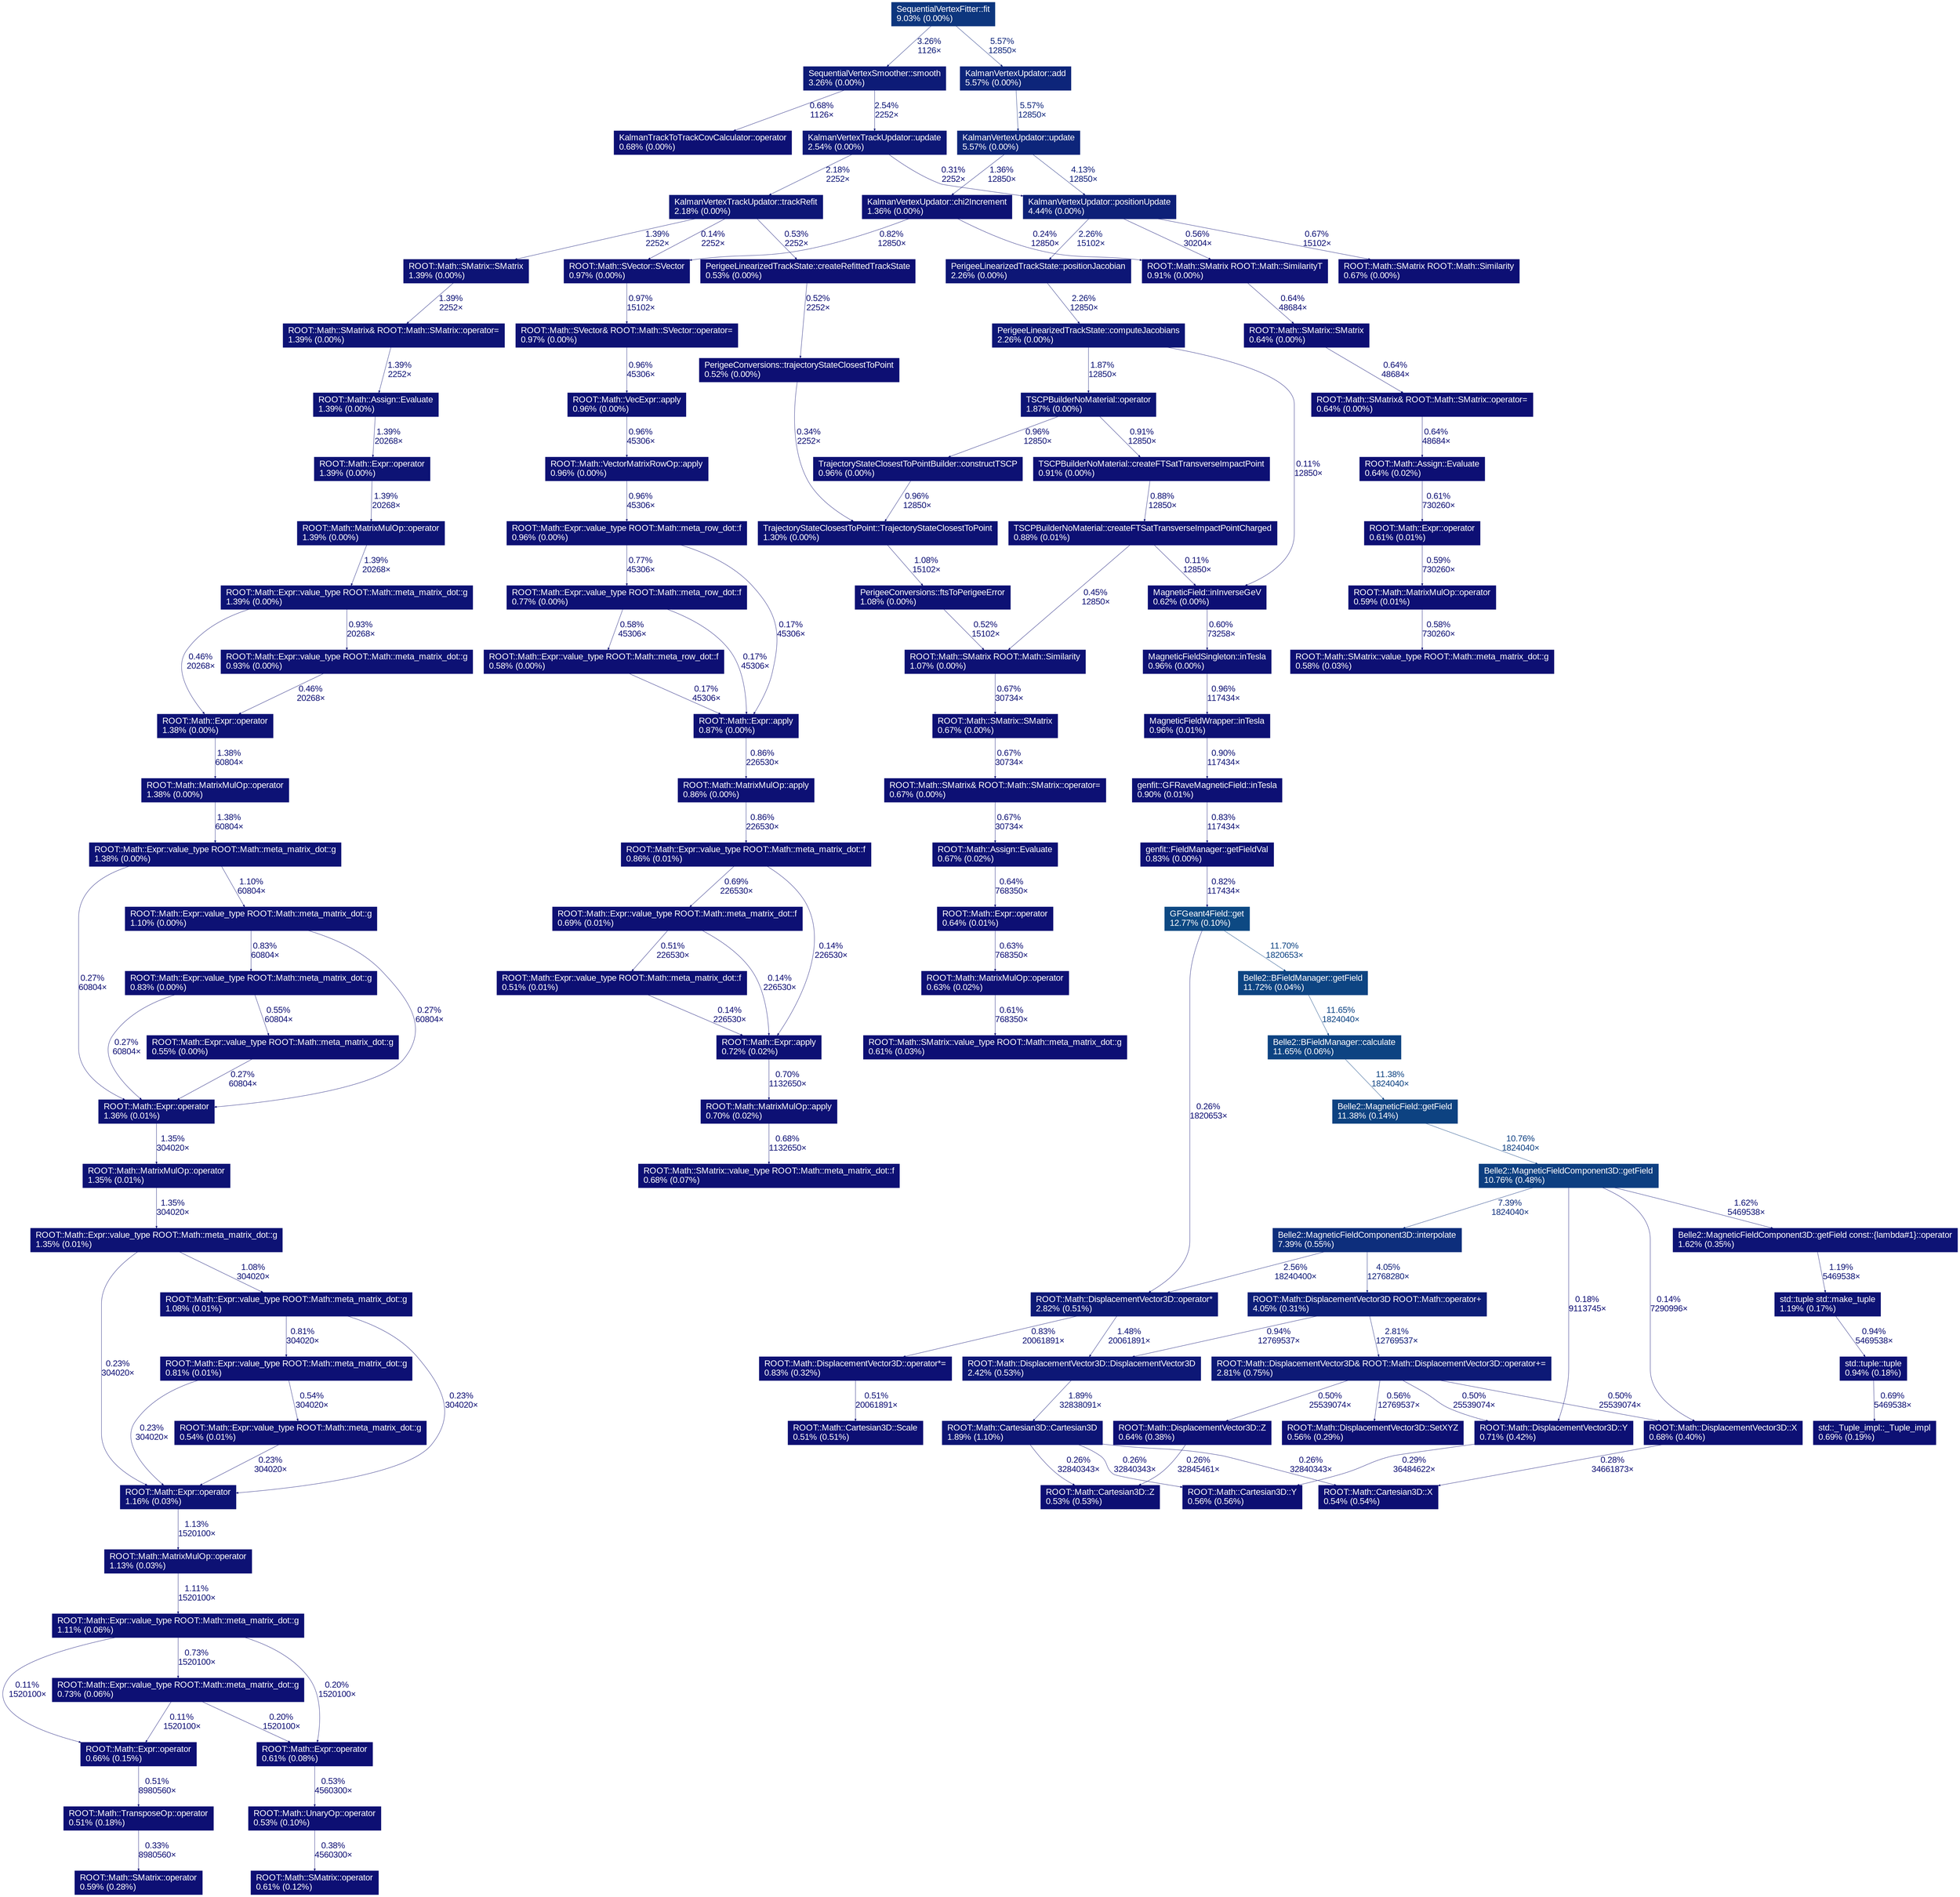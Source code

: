 digraph {
	graph [fontname=Arial];
	node [fontcolor=white,
		fontname=Arial,
		label="\N",
		shape=box,
		style=filled
	];
	edge [fontname=Arial];
	"Belle2::BFieldManager::calculate(ROOT::Math::DisplacementVector3D<ROOT::Math::Cartesian3D<double>, ROOT::Math::DefaultCoordinateSystemTag> \
const&) const"	[color="#0d4382",
		fontcolor="#ffffff",
		label="Belle2::BFieldManager::calculate\l11.65% (0.06%)\l"];
	"Belle2::MagneticField::getField(ROOT::Math::DisplacementVector3D<ROOT::Math::Cartesian3D<double>, ROOT::Math::DefaultCoordinateSystemTag> \
const&) const"	[color="#0d4281",
		fontcolor="#ffffff",
		label="Belle2::MagneticField::getField\l11.38% (0.14%)\l"];
	"Belle2::BFieldManager::calculate(ROOT::Math::DisplacementVector3D<ROOT::Math::Cartesian3D<double>, ROOT::Math::DefaultCoordinateSystemTag> \
const&) const" -> "Belle2::MagneticField::getField(ROOT::Math::DisplacementVector3D<ROOT::Math::Cartesian3D<double>, ROOT::Math::DefaultCoordinateSystemTag> \
const&) const"	[arrowsize=0.35,
		color="#0d4281",
		fontcolor="#0d4281",
		label="11.38%\n1824040×",
		penwidth=0.50];
	"Belle2::MagneticFieldComponent3D::getField(ROOT::Math::DisplacementVector3D<ROOT::Math::Cartesian3D<double>, ROOT::Math::DefaultCoordinateSystemTag> \
const&) const"	[color="#0d3f81",
		fontcolor="#ffffff",
		label="Belle2::MagneticFieldComponent3D::getField\l10.76% (0.48%)\l"];
	"Belle2::MagneticField::getField(ROOT::Math::DisplacementVector3D<ROOT::Math::Cartesian3D<double>, ROOT::Math::DefaultCoordinateSystemTag> \
const&) const" -> "Belle2::MagneticFieldComponent3D::getField(ROOT::Math::DisplacementVector3D<ROOT::Math::Cartesian3D<double>, ROOT::Math::DefaultCoordinateSystemTag> \
const&) const"	[arrowsize=0.35,
		color="#0d3f81",
		fontcolor="#0d3f81",
		label="10.76%\n1824040×",
		penwidth=0.50];
	"Belle2::MagneticFieldComponent3D::getField(ROOT::Math::DisplacementVector3D<ROOT::Math::Cartesian3D<double>, ROOT::Math::DefaultCoordinateSystemTag> \
const&) const::{lambda(double, int)#1}::operator()(double, int) const"	[color="#0d1375",
		fontcolor="#ffffff",
		label="Belle2::MagneticFieldComponent3D::getField const::{lambda#1}::operator\l1.62% (0.35%)\l"];
	"Belle2::MagneticFieldComponent3D::getField(ROOT::Math::DisplacementVector3D<ROOT::Math::Cartesian3D<double>, ROOT::Math::DefaultCoordinateSystemTag> \
const&) const" -> "Belle2::MagneticFieldComponent3D::getField(ROOT::Math::DisplacementVector3D<ROOT::Math::Cartesian3D<double>, ROOT::Math::DefaultCoordinateSystemTag> \
const&) const::{lambda(double, int)#1}::operator()(double, int) const"	[arrowsize=0.35,
		color="#0d1375",
		fontcolor="#0d1375",
		label="1.62%\n5469538×",
		penwidth=0.50];
	"Belle2::MagneticFieldComponent3D::interpolate(unsigned int, unsigned int, unsigned int, double, double, double) const"	[color="#0d2e7c",
		fontcolor="#ffffff",
		label="Belle2::MagneticFieldComponent3D::interpolate\l7.39% (0.55%)\l"];
	"Belle2::MagneticFieldComponent3D::getField(ROOT::Math::DisplacementVector3D<ROOT::Math::Cartesian3D<double>, ROOT::Math::DefaultCoordinateSystemTag> \
const&) const" -> "Belle2::MagneticFieldComponent3D::interpolate(unsigned int, unsigned int, unsigned int, double, double, double) const"	[arrowsize=0.35,
		color="#0d2e7c",
		fontcolor="#0d2e7c",
		label="7.39%\n1824040×",
		penwidth=0.50];
	"ROOT::Math::DisplacementVector3D<ROOT::Math::Cartesian3D<double>, ROOT::Math::DefaultCoordinateSystemTag>::X() const"	[color="#0d1074",
		fontcolor="#ffffff",
		label="ROOT::Math::DisplacementVector3D::X\l0.68% (0.40%)\l"];
	"Belle2::MagneticFieldComponent3D::getField(ROOT::Math::DisplacementVector3D<ROOT::Math::Cartesian3D<double>, ROOT::Math::DefaultCoordinateSystemTag> \
const&) const" -> "ROOT::Math::DisplacementVector3D<ROOT::Math::Cartesian3D<double>, ROOT::Math::DefaultCoordinateSystemTag>::X() const"	[arrowsize=0.35,
		color="#0d0d73",
		fontcolor="#0d0d73",
		label="0.14%\n7290996×",
		penwidth=0.50];
	"ROOT::Math::DisplacementVector3D<ROOT::Math::Cartesian3D<double>, ROOT::Math::DefaultCoordinateSystemTag>::Y() const"	[color="#0d1074",
		fontcolor="#ffffff",
		label="ROOT::Math::DisplacementVector3D::Y\l0.71% (0.42%)\l"];
	"Belle2::MagneticFieldComponent3D::getField(ROOT::Math::DisplacementVector3D<ROOT::Math::Cartesian3D<double>, ROOT::Math::DefaultCoordinateSystemTag> \
const&) const" -> "ROOT::Math::DisplacementVector3D<ROOT::Math::Cartesian3D<double>, ROOT::Math::DefaultCoordinateSystemTag>::Y() const"	[arrowsize=0.35,
		color="#0d0d73",
		fontcolor="#0d0d73",
		label="0.18%\n9113745×",
		penwidth=0.50];
	"Belle2::BFieldManager::getField(ROOT::Math::DisplacementVector3D<ROOT::Math::Cartesian3D<double>, ROOT::Math::DefaultCoordinateSystemTag> \
const&)"	[color="#0d4482",
		fontcolor="#ffffff",
		label="Belle2::BFieldManager::getField\l11.72% (0.04%)\l"];
	"Belle2::BFieldManager::getField(ROOT::Math::DisplacementVector3D<ROOT::Math::Cartesian3D<double>, ROOT::Math::DefaultCoordinateSystemTag> \
const&)" -> "Belle2::BFieldManager::calculate(ROOT::Math::DisplacementVector3D<ROOT::Math::Cartesian3D<double>, ROOT::Math::DefaultCoordinateSystemTag> \
const&) const"	[arrowsize=0.35,
		color="#0d4382",
		fontcolor="#0d4382",
		label="11.65%\n1824040×",
		penwidth=0.50];
	"std::tuple<std::__strip_reference_wrapper<std::decay<unsigned int&>::type>::__type, std::__strip_reference_wrapper<std::decay<double&>::\
type>::__type> std::make_tuple<unsigned int&, double&>(unsigned int&, double&)"	[color="#0d1274",
		fontcolor="#ffffff",
		label="std::tuple std::make_tuple\l1.19% (0.17%)\l"];
	"Belle2::MagneticFieldComponent3D::getField(ROOT::Math::DisplacementVector3D<ROOT::Math::Cartesian3D<double>, ROOT::Math::DefaultCoordinateSystemTag> \
const&) const::{lambda(double, int)#1}::operator()(double, int) const" -> "std::tuple<std::__strip_reference_wrapper<std::decay<unsigned int&>::type>::__type, std::__strip_reference_wrapper<std::decay<double&>::\
type>::__type> std::make_tuple<unsigned int&, double&>(unsigned int&, double&)"	[arrowsize=0.35,
		color="#0d1274",
		fontcolor="#0d1274",
		label="1.19%\n5469538×",
		penwidth=0.50];
	"ROOT::Math::DisplacementVector3D<ROOT::Math::Cartesian3D<double>, ROOT::Math::DefaultCoordinateSystemTag> ROOT::Math::operator+<\
ROOT::Math::Cartesian3D<double>, ROOT::Math::Cartesian3D<double>, ROOT::Math::DefaultCoordinateSystemTag>(ROOT::Math::DisplacementVector3D<\
ROOT::Math::Cartesian3D<double>, ROOT::Math::DefaultCoordinateSystemTag>, ROOT::Math::DisplacementVector3D<ROOT::Math::Cartesian3D<\
double>, ROOT::Math::DefaultCoordinateSystemTag> const&)"	[color="#0d1e78",
		fontcolor="#ffffff",
		label="ROOT::Math::DisplacementVector3D ROOT::Math::operator+\l4.05% (0.31%)\l"];
	"Belle2::MagneticFieldComponent3D::interpolate(unsigned int, unsigned int, unsigned int, double, double, double) const" -> "ROOT::Math::DisplacementVector3D<ROOT::Math::Cartesian3D<double>, ROOT::Math::DefaultCoordinateSystemTag> ROOT::Math::operator+<\
ROOT::Math::Cartesian3D<double>, ROOT::Math::Cartesian3D<double>, ROOT::Math::DefaultCoordinateSystemTag>(ROOT::Math::DisplacementVector3D<\
ROOT::Math::Cartesian3D<double>, ROOT::Math::DefaultCoordinateSystemTag>, ROOT::Math::DisplacementVector3D<ROOT::Math::Cartesian3D<\
double>, ROOT::Math::DefaultCoordinateSystemTag> const&)"	[arrowsize=0.35,
		color="#0d1e78",
		fontcolor="#0d1e78",
		label="4.05%\n12768280×",
		penwidth=0.50];
	"ROOT::Math::DisplacementVector3D<ROOT::Math::Cartesian3D<double>, ROOT::Math::DefaultCoordinateSystemTag>::operator*(double) const"	[color="#0d1976",
		fontcolor="#ffffff",
		label="ROOT::Math::DisplacementVector3D::operator*\l2.82% (0.51%)\l"];
	"Belle2::MagneticFieldComponent3D::interpolate(unsigned int, unsigned int, unsigned int, double, double, double) const" -> "ROOT::Math::DisplacementVector3D<ROOT::Math::Cartesian3D<double>, ROOT::Math::DefaultCoordinateSystemTag>::operator*(double) const"	[arrowsize=0.35,
		color="#0d1876",
		fontcolor="#0d1876",
		label="2.56%\n18240400×",
		penwidth=0.50];
	"ROOT::Math::Cartesian3D<double>::X() const"	[color="#0d0f73",
		fontcolor="#ffffff",
		label="ROOT::Math::Cartesian3D::X\l0.54% (0.54%)\l"];
	"ROOT::Math::DisplacementVector3D<ROOT::Math::Cartesian3D<double>, ROOT::Math::DefaultCoordinateSystemTag>::X() const" -> "ROOT::Math::Cartesian3D<double>::X() const"	[arrowsize=0.35,
		color="#0d0e73",
		fontcolor="#0d0e73",
		label="0.28%\n34661873×",
		penwidth=0.50];
	"ROOT::Math::Cartesian3D<double>::Y() const"	[color="#0d0f73",
		fontcolor="#ffffff",
		label="ROOT::Math::Cartesian3D::Y\l0.56% (0.56%)\l"];
	"ROOT::Math::DisplacementVector3D<ROOT::Math::Cartesian3D<double>, ROOT::Math::DefaultCoordinateSystemTag>::Y() const" -> "ROOT::Math::Cartesian3D<double>::Y() const"	[arrowsize=0.35,
		color="#0d0e73",
		fontcolor="#0d0e73",
		label="0.29%\n36484622×",
		penwidth=0.50];
	"std::tuple<unsigned int, double>::tuple<unsigned int&, double&, true>(unsigned int&, double&)"	[color="#0d1174",
		fontcolor="#ffffff",
		label="std::tuple::tuple\l0.94% (0.18%)\l"];
	"std::tuple<std::__strip_reference_wrapper<std::decay<unsigned int&>::type>::__type, std::__strip_reference_wrapper<std::decay<double&>::\
type>::__type> std::make_tuple<unsigned int&, double&>(unsigned int&, double&)" -> "std::tuple<unsigned int, double>::tuple<unsigned int&, double&, true>(unsigned int&, double&)"	[arrowsize=0.35,
		color="#0d1174",
		fontcolor="#0d1174",
		label="0.94%\n5469538×",
		penwidth=0.50];
	"ROOT::Math::DisplacementVector3D<ROOT::Math::Cartesian3D<double>, ROOT::Math::DefaultCoordinateSystemTag>& ROOT::Math::DisplacementVector3D<\
ROOT::Math::Cartesian3D<double>, ROOT::Math::DefaultCoordinateSystemTag>::operator+=<ROOT::Math::Cartesian3D<double> >(ROOT::Math::\
DisplacementVector3D<ROOT::Math::Cartesian3D<double>, ROOT::Math::DefaultCoordinateSystemTag> const&)"	[color="#0d1976",
		fontcolor="#ffffff",
		label="ROOT::Math::DisplacementVector3D& ROOT::Math::DisplacementVector3D::operator+=\l2.81% (0.75%)\l"];
	"ROOT::Math::DisplacementVector3D<ROOT::Math::Cartesian3D<double>, ROOT::Math::DefaultCoordinateSystemTag> ROOT::Math::operator+<\
ROOT::Math::Cartesian3D<double>, ROOT::Math::Cartesian3D<double>, ROOT::Math::DefaultCoordinateSystemTag>(ROOT::Math::DisplacementVector3D<\
ROOT::Math::Cartesian3D<double>, ROOT::Math::DefaultCoordinateSystemTag>, ROOT::Math::DisplacementVector3D<ROOT::Math::Cartesian3D<\
double>, ROOT::Math::DefaultCoordinateSystemTag> const&)" -> "ROOT::Math::DisplacementVector3D<ROOT::Math::Cartesian3D<double>, ROOT::Math::DefaultCoordinateSystemTag>& ROOT::Math::DisplacementVector3D<\
ROOT::Math::Cartesian3D<double>, ROOT::Math::DefaultCoordinateSystemTag>::operator+=<ROOT::Math::Cartesian3D<double> >(ROOT::Math::\
DisplacementVector3D<ROOT::Math::Cartesian3D<double>, ROOT::Math::DefaultCoordinateSystemTag> const&)"	[arrowsize=0.35,
		color="#0d1976",
		fontcolor="#0d1976",
		label="2.81%\n12769537×",
		penwidth=0.50];
	"ROOT::Math::DisplacementVector3D<ROOT::Math::Cartesian3D<double>, ROOT::Math::DefaultCoordinateSystemTag>::DisplacementVector3D(\
ROOT::Math::DisplacementVector3D<ROOT::Math::Cartesian3D<double>, ROOT::Math::DefaultCoordinateSystemTag> const&)"	[color="#0d1776",
		fontcolor="#ffffff",
		label="ROOT::Math::DisplacementVector3D::DisplacementVector3D\l2.42% (0.53%)\l"];
	"ROOT::Math::DisplacementVector3D<ROOT::Math::Cartesian3D<double>, ROOT::Math::DefaultCoordinateSystemTag> ROOT::Math::operator+<\
ROOT::Math::Cartesian3D<double>, ROOT::Math::Cartesian3D<double>, ROOT::Math::DefaultCoordinateSystemTag>(ROOT::Math::DisplacementVector3D<\
ROOT::Math::Cartesian3D<double>, ROOT::Math::DefaultCoordinateSystemTag>, ROOT::Math::DisplacementVector3D<ROOT::Math::Cartesian3D<\
double>, ROOT::Math::DefaultCoordinateSystemTag> const&)" -> "ROOT::Math::DisplacementVector3D<ROOT::Math::Cartesian3D<double>, ROOT::Math::DefaultCoordinateSystemTag>::DisplacementVector3D(\
ROOT::Math::DisplacementVector3D<ROOT::Math::Cartesian3D<double>, ROOT::Math::DefaultCoordinateSystemTag> const&)"	[arrowsize=0.35,
		color="#0d1174",
		fontcolor="#0d1174",
		label="0.94%\n12769537×",
		penwidth=0.50];
	"ROOT::Math::DisplacementVector3D<ROOT::Math::Cartesian3D<double>, ROOT::Math::DefaultCoordinateSystemTag>::operator*(double) const" -> "ROOT::Math::DisplacementVector3D<ROOT::Math::Cartesian3D<double>, ROOT::Math::DefaultCoordinateSystemTag>::DisplacementVector3D(\
ROOT::Math::DisplacementVector3D<ROOT::Math::Cartesian3D<double>, ROOT::Math::DefaultCoordinateSystemTag> const&)"	[arrowsize=0.35,
		color="#0d1375",
		fontcolor="#0d1375",
		label="1.48%\n20061891×",
		penwidth=0.50];
	"ROOT::Math::DisplacementVector3D<ROOT::Math::Cartesian3D<double>, ROOT::Math::DefaultCoordinateSystemTag>::operator*=(double)"	[color="#0d1074",
		fontcolor="#ffffff",
		label="ROOT::Math::DisplacementVector3D::operator*=\l0.83% (0.32%)\l"];
	"ROOT::Math::DisplacementVector3D<ROOT::Math::Cartesian3D<double>, ROOT::Math::DefaultCoordinateSystemTag>::operator*(double) const" -> "ROOT::Math::DisplacementVector3D<ROOT::Math::Cartesian3D<double>, ROOT::Math::DefaultCoordinateSystemTag>::operator*=(double)"	[arrowsize=0.35,
		color="#0d1074",
		fontcolor="#0d1074",
		label="0.83%\n20061891×",
		penwidth=0.50];
	"std::_Tuple_impl<0ul, unsigned int, double>::_Tuple_impl<unsigned int&, double&, void>(unsigned int&, double&)"	[color="#0d1074",
		fontcolor="#ffffff",
		label="std::_Tuple_impl::_Tuple_impl\l0.69% (0.19%)\l"];
	"std::tuple<unsigned int, double>::tuple<unsigned int&, double&, true>(unsigned int&, double&)" -> "std::_Tuple_impl<0ul, unsigned int, double>::_Tuple_impl<unsigned int&, double&, void>(unsigned int&, double&)"	[arrowsize=0.35,
		color="#0d1074",
		fontcolor="#0d1074",
		label="0.69%\n5469538×",
		penwidth=0.50];
	"ROOT::Math::DisplacementVector3D<ROOT::Math::Cartesian3D<double>, ROOT::Math::DefaultCoordinateSystemTag>& ROOT::Math::DisplacementVector3D<\
ROOT::Math::Cartesian3D<double>, ROOT::Math::DefaultCoordinateSystemTag>::operator+=<ROOT::Math::Cartesian3D<double> >(ROOT::Math::\
DisplacementVector3D<ROOT::Math::Cartesian3D<double>, ROOT::Math::DefaultCoordinateSystemTag> const&)" -> "ROOT::Math::DisplacementVector3D<ROOT::Math::Cartesian3D<double>, ROOT::Math::DefaultCoordinateSystemTag>::X() const"	[arrowsize=0.35,
		color="#0d0f73",
		fontcolor="#0d0f73",
		label="0.50%\n25539074×",
		penwidth=0.50];
	"ROOT::Math::DisplacementVector3D<ROOT::Math::Cartesian3D<double>, ROOT::Math::DefaultCoordinateSystemTag>& ROOT::Math::DisplacementVector3D<\
ROOT::Math::Cartesian3D<double>, ROOT::Math::DefaultCoordinateSystemTag>::operator+=<ROOT::Math::Cartesian3D<double> >(ROOT::Math::\
DisplacementVector3D<ROOT::Math::Cartesian3D<double>, ROOT::Math::DefaultCoordinateSystemTag> const&)" -> "ROOT::Math::DisplacementVector3D<ROOT::Math::Cartesian3D<double>, ROOT::Math::DefaultCoordinateSystemTag>::Y() const"	[arrowsize=0.35,
		color="#0d0f73",
		fontcolor="#0d0f73",
		label="0.50%\n25539074×",
		penwidth=0.50];
	"ROOT::Math::DisplacementVector3D<ROOT::Math::Cartesian3D<double>, ROOT::Math::DefaultCoordinateSystemTag>::SetXYZ(double, double, \
double)"	[color="#0d0f73",
		fontcolor="#ffffff",
		label="ROOT::Math::DisplacementVector3D::SetXYZ\l0.56% (0.29%)\l"];
	"ROOT::Math::DisplacementVector3D<ROOT::Math::Cartesian3D<double>, ROOT::Math::DefaultCoordinateSystemTag>& ROOT::Math::DisplacementVector3D<\
ROOT::Math::Cartesian3D<double>, ROOT::Math::DefaultCoordinateSystemTag>::operator+=<ROOT::Math::Cartesian3D<double> >(ROOT::Math::\
DisplacementVector3D<ROOT::Math::Cartesian3D<double>, ROOT::Math::DefaultCoordinateSystemTag> const&)" -> "ROOT::Math::DisplacementVector3D<ROOT::Math::Cartesian3D<double>, ROOT::Math::DefaultCoordinateSystemTag>::SetXYZ(double, double, \
double)"	[arrowsize=0.35,
		color="#0d0f73",
		fontcolor="#0d0f73",
		label="0.56%\n12769537×",
		penwidth=0.50];
	"ROOT::Math::DisplacementVector3D<ROOT::Math::Cartesian3D<double>, ROOT::Math::DefaultCoordinateSystemTag>::Z() const"	[color="#0d0f74",
		fontcolor="#ffffff",
		label="ROOT::Math::DisplacementVector3D::Z\l0.64% (0.38%)\l"];
	"ROOT::Math::DisplacementVector3D<ROOT::Math::Cartesian3D<double>, ROOT::Math::DefaultCoordinateSystemTag>& ROOT::Math::DisplacementVector3D<\
ROOT::Math::Cartesian3D<double>, ROOT::Math::DefaultCoordinateSystemTag>::operator+=<ROOT::Math::Cartesian3D<double> >(ROOT::Math::\
DisplacementVector3D<ROOT::Math::Cartesian3D<double>, ROOT::Math::DefaultCoordinateSystemTag> const&)" -> "ROOT::Math::DisplacementVector3D<ROOT::Math::Cartesian3D<double>, ROOT::Math::DefaultCoordinateSystemTag>::Z() const"	[arrowsize=0.35,
		color="#0d0f73",
		fontcolor="#0d0f73",
		label="0.50%\n25539074×",
		penwidth=0.50];
	"ROOT::Math::Cartesian3D<double>::Cartesian3D(ROOT::Math::Cartesian3D<double> const&)"	[color="#0d1575",
		fontcolor="#ffffff",
		label="ROOT::Math::Cartesian3D::Cartesian3D\l1.89% (1.10%)\l"];
	"ROOT::Math::DisplacementVector3D<ROOT::Math::Cartesian3D<double>, ROOT::Math::DefaultCoordinateSystemTag>::DisplacementVector3D(\
ROOT::Math::DisplacementVector3D<ROOT::Math::Cartesian3D<double>, ROOT::Math::DefaultCoordinateSystemTag> const&)" -> "ROOT::Math::Cartesian3D<double>::Cartesian3D(ROOT::Math::Cartesian3D<double> const&)"	[arrowsize=0.35,
		color="#0d1575",
		fontcolor="#0d1575",
		label="1.89%\n32838091×",
		penwidth=0.50];
	"ROOT::Math::Cartesian3D<double>::Scale(double)"	[color="#0d0f73",
		fontcolor="#ffffff",
		label="ROOT::Math::Cartesian3D::Scale\l0.51% (0.51%)\l"];
	"ROOT::Math::DisplacementVector3D<ROOT::Math::Cartesian3D<double>, ROOT::Math::DefaultCoordinateSystemTag>::operator*=(double)" -> "ROOT::Math::Cartesian3D<double>::Scale(double)"	[arrowsize=0.35,
		color="#0d0f73",
		fontcolor="#0d0f73",
		label="0.51%\n20061891×",
		penwidth=0.50];
	"GFGeant4Field::get(TVector3 const&) const"	[color="#0d4983",
		fontcolor="#ffffff",
		label="GFGeant4Field::get\l12.77% (0.10%)\l"];
	"GFGeant4Field::get(TVector3 const&) const" -> "Belle2::BFieldManager::getField(ROOT::Math::DisplacementVector3D<ROOT::Math::Cartesian3D<double>, ROOT::Math::DefaultCoordinateSystemTag> \
const&)"	[arrowsize=0.35,
		color="#0d4382",
		fontcolor="#0d4382",
		label="11.70%\n1820653×",
		penwidth=0.50];
	"GFGeant4Field::get(TVector3 const&) const" -> "ROOT::Math::DisplacementVector3D<ROOT::Math::Cartesian3D<double>, ROOT::Math::DefaultCoordinateSystemTag>::operator*(double) const"	[arrowsize=0.35,
		color="#0d0e73",
		fontcolor="#0d0e73",
		label="0.26%\n1820653×",
		penwidth=0.50];
	"KalmanTrackToTrackCovCalculator<5u>::operator()(CachingVertex<5u> const&) const"	[color="#0d1074",
		fontcolor="#ffffff",
		label="KalmanTrackToTrackCovCalculator::operator\l0.68% (0.00%)\l"];
	"KalmanVertexTrackUpdator<5u>::trackRefit(VertexState const&, ReferenceCountingPointer<LinearizedTrackState<5u> >, float) const"	[color="#0d1676",
		fontcolor="#ffffff",
		label="KalmanVertexTrackUpdator::trackRefit\l2.18% (0.00%)\l"];
	"PerigeeLinearizedTrackState::createRefittedTrackState(Point3DBase<float, GlobalTag> const&, ROOT::Math::SVector<double, 3u> const&, \
ROOT::Math::SMatrix<double, 6u, 6u, ROOT::Math::MatRepSym<double, 6u> > const&) const"	[color="#0d0f73",
		fontcolor="#ffffff",
		label="PerigeeLinearizedTrackState::createRefittedTrackState\l0.53% (0.00%)\l"];
	"KalmanVertexTrackUpdator<5u>::trackRefit(VertexState const&, ReferenceCountingPointer<LinearizedTrackState<5u> >, float) const" -> "PerigeeLinearizedTrackState::createRefittedTrackState(Point3DBase<float, GlobalTag> const&, ROOT::Math::SVector<double, 3u> const&, \
ROOT::Math::SMatrix<double, 6u, 6u, ROOT::Math::MatRepSym<double, 6u> > const&) const"	[arrowsize=0.35,
		color="#0d0f73",
		fontcolor="#0d0f73",
		label="0.53%\n2252×",
		penwidth=0.50];
	_ff2d67a47cfac475671aa1360327e2c7b55eaded	[color="#0d1375",
		fontcolor="#ffffff",
		label="ROOT::Math::SMatrix::SMatrix\l1.39% (0.00%)\l"];
	"KalmanVertexTrackUpdator<5u>::trackRefit(VertexState const&, ReferenceCountingPointer<LinearizedTrackState<5u> >, float) const" -> _ff2d67a47cfac475671aa1360327e2c7b55eaded	[arrowsize=0.35,
		color="#0d1375",
		fontcolor="#0d1375",
		label="1.39%\n2252×",
		penwidth=0.50];
	_eced65d269e38c03fc2ba5f99c4ca7375ae4f43d	[color="#0d1174",
		fontcolor="#ffffff",
		label="ROOT::Math::SVector::SVector\l0.97% (0.00%)\l"];
	"KalmanVertexTrackUpdator<5u>::trackRefit(VertexState const&, ReferenceCountingPointer<LinearizedTrackState<5u> >, float) const" -> _eced65d269e38c03fc2ba5f99c4ca7375ae4f43d	[arrowsize=0.35,
		color="#0d0d73",
		fontcolor="#0d0d73",
		label="0.14%\n2252×",
		penwidth=0.50];
	"PerigeeConversions::trajectoryStateClosestToPoint(ROOT::Math::SVector<double, 3u> const&, Point3DBase<float, GlobalTag> const&, \
int const&, ROOT::Math::SMatrix<double, 6u, 6u, ROOT::Math::MatRepSym<double, 6u> > const&, MagneticField const*) const"	[color="#0d0f73",
		fontcolor="#ffffff",
		label="PerigeeConversions::trajectoryStateClosestToPoint\l0.52% (0.00%)\l"];
	"PerigeeLinearizedTrackState::createRefittedTrackState(Point3DBase<float, GlobalTag> const&, ROOT::Math::SVector<double, 3u> const&, \
ROOT::Math::SMatrix<double, 6u, 6u, ROOT::Math::MatRepSym<double, 6u> > const&) const" -> "PerigeeConversions::trajectoryStateClosestToPoint(ROOT::Math::SVector<double, 3u> const&, Point3DBase<float, GlobalTag> const&, \
int const&, ROOT::Math::SMatrix<double, 6u, 6u, ROOT::Math::MatRepSym<double, 6u> > const&, MagneticField const*) const"	[arrowsize=0.35,
		color="#0d0f73",
		fontcolor="#0d0f73",
		label="0.52%\n2252×",
		penwidth=0.50];
	_69818e289b8cfcf319dbb04c9d3e626dc53f9fe4	[color="#0d1375",
		fontcolor="#ffffff",
		label="ROOT::Math::SMatrix& ROOT::Math::SMatrix::operator=\l1.39% (0.00%)\l"];
	_ff2d67a47cfac475671aa1360327e2c7b55eaded -> _69818e289b8cfcf319dbb04c9d3e626dc53f9fe4	[arrowsize=0.35,
		color="#0d1375",
		fontcolor="#0d1375",
		label="1.39%\n2252×",
		penwidth=0.50];
	_65f61faee45f19450010126460887531f807bdf9	[color="#0d1174",
		fontcolor="#ffffff",
		label="ROOT::Math::SVector& ROOT::Math::SVector::operator=\l0.97% (0.00%)\l"];
	_eced65d269e38c03fc2ba5f99c4ca7375ae4f43d -> _65f61faee45f19450010126460887531f807bdf9	[arrowsize=0.35,
		color="#0d1174",
		fontcolor="#0d1174",
		label="0.97%\n15102×",
		penwidth=0.50];
	"TrajectoryStateClosestToPoint::TrajectoryStateClosestToPoint(FreeTrajectoryState const&, Point3DBase<float, GlobalTag> const&)"	[color="#0d1274",
		fontcolor="#ffffff",
		label="TrajectoryStateClosestToPoint::TrajectoryStateClosestToPoint\l1.30% (0.00%)\l"];
	"PerigeeConversions::trajectoryStateClosestToPoint(ROOT::Math::SVector<double, 3u> const&, Point3DBase<float, GlobalTag> const&, \
int const&, ROOT::Math::SMatrix<double, 6u, 6u, ROOT::Math::MatRepSym<double, 6u> > const&, MagneticField const*) const" -> "TrajectoryStateClosestToPoint::TrajectoryStateClosestToPoint(FreeTrajectoryState const&, Point3DBase<float, GlobalTag> const&)"	[arrowsize=0.35,
		color="#0d0e73",
		fontcolor="#0d0e73",
		label="0.34%\n2252×",
		penwidth=0.50];
	_9781615dbbf36ae15b59b8376e4498d3e8cbdf9d	[color="#0d1375",
		fontcolor="#ffffff",
		label="ROOT::Math::Assign::Evaluate\l1.39% (0.00%)\l"];
	_69818e289b8cfcf319dbb04c9d3e626dc53f9fe4 -> _9781615dbbf36ae15b59b8376e4498d3e8cbdf9d	[arrowsize=0.35,
		color="#0d1375",
		fontcolor="#0d1375",
		label="1.39%\n2252×",
		penwidth=0.50];
	_90cf70ee4af65c4f52480335e016d8343ec79a1c	[color="#0d1174",
		fontcolor="#ffffff",
		label="ROOT::Math::VecExpr::apply\l0.96% (0.00%)\l"];
	_65f61faee45f19450010126460887531f807bdf9 -> _90cf70ee4af65c4f52480335e016d8343ec79a1c	[arrowsize=0.35,
		color="#0d1174",
		fontcolor="#0d1174",
		label="0.96%\n45306×",
		penwidth=0.50];
	"KalmanVertexTrackUpdator<5u>::update(CachingVertex<5u> const&, ReferenceCountingPointer<VertexTrack<5u> >) const"	[color="#0d1776",
		fontcolor="#ffffff",
		label="KalmanVertexTrackUpdator::update\l2.54% (0.00%)\l"];
	"KalmanVertexTrackUpdator<5u>::update(CachingVertex<5u> const&, ReferenceCountingPointer<VertexTrack<5u> >) const" -> "KalmanVertexTrackUpdator<5u>::trackRefit(VertexState const&, ReferenceCountingPointer<LinearizedTrackState<5u> >, float) const"	[arrowsize=0.35,
		color="#0d1676",
		fontcolor="#0d1676",
		label="2.18%\n2252×",
		penwidth=0.50];
	"KalmanVertexUpdator<5u>::positionUpdate(VertexState const&, ReferenceCountingPointer<LinearizedTrackState<5u> >, float, int) const"	[color="#0d2078",
		fontcolor="#ffffff",
		label="KalmanVertexUpdator::positionUpdate\l4.44% (0.00%)\l"];
	"KalmanVertexTrackUpdator<5u>::update(CachingVertex<5u> const&, ReferenceCountingPointer<VertexTrack<5u> >) const" -> "KalmanVertexUpdator<5u>::positionUpdate(VertexState const&, ReferenceCountingPointer<LinearizedTrackState<5u> >, float, int) const"	[arrowsize=0.35,
		color="#0d0e73",
		fontcolor="#0d0e73",
		label="0.31%\n2252×",
		penwidth=0.50];
	"ROOT::Math::SMatrix<double, 3u, 3u, ROOT::Math::MatRepSym<double, 3u> > ROOT::Math::SimilarityT<double, 5u, 3u, ROOT::Math::MatRepStd<\
double, 5u, 3u> >(ROOT::Math::SMatrix<double, 5u, 3u, ROOT::Math::MatRepStd<double, 5u, 3u> > const&, ROOT::Math::SMatrix<double, \
5u, 5u, ROOT::Math::MatRepSym<double, 5u> > const&)"	[color="#0d1074",
		fontcolor="#ffffff",
		label="ROOT::Math::SMatrix ROOT::Math::SimilarityT\l0.91% (0.00%)\l"];
	"KalmanVertexUpdator<5u>::positionUpdate(VertexState const&, ReferenceCountingPointer<LinearizedTrackState<5u> >, float, int) const" -> "ROOT::Math::SMatrix<double, 3u, 3u, ROOT::Math::MatRepSym<double, 3u> > ROOT::Math::SimilarityT<double, 5u, 3u, ROOT::Math::MatRepStd<\
double, 5u, 3u> >(ROOT::Math::SMatrix<double, 5u, 3u, ROOT::Math::MatRepStd<double, 5u, 3u> > const&, ROOT::Math::SMatrix<double, \
5u, 5u, ROOT::Math::MatRepSym<double, 5u> > const&)"	[arrowsize=0.35,
		color="#0d0f73",
		fontcolor="#0d0f73",
		label="0.56%\n30204×",
		penwidth=0.50];
	"PerigeeLinearizedTrackState::positionJacobian() const"	[color="#0d1676",
		fontcolor="#ffffff",
		label="PerigeeLinearizedTrackState::positionJacobian\l2.26% (0.00%)\l"];
	"KalmanVertexUpdator<5u>::positionUpdate(VertexState const&, ReferenceCountingPointer<LinearizedTrackState<5u> >, float, int) const" -> "PerigeeLinearizedTrackState::positionJacobian() const"	[arrowsize=0.35,
		color="#0d1676",
		fontcolor="#0d1676",
		label="2.26%\n15102×",
		penwidth=0.50];
	"ROOT::Math::SMatrix<double, 5u, 5u, ROOT::Math::MatRepSym<double, 5u> > ROOT::Math::Similarity<double, 5u, 5u, ROOT::Math::MatRepSym<\
double, 5u> >(ROOT::Math::SMatrix<double, 5u, 5u, ROOT::Math::MatRepSym<double, 5u> > const&, ROOT::Math::SMatrix<double, 5u, 5u, \
ROOT::Math::MatRepSym<double, 5u> > const&)"	[color="#0d0f74",
		fontcolor="#ffffff",
		label="ROOT::Math::SMatrix ROOT::Math::Similarity\l0.67% (0.00%)\l"];
	"KalmanVertexUpdator<5u>::positionUpdate(VertexState const&, ReferenceCountingPointer<LinearizedTrackState<5u> >, float, int) const" -> "ROOT::Math::SMatrix<double, 5u, 5u, ROOT::Math::MatRepSym<double, 5u> > ROOT::Math::Similarity<double, 5u, 5u, ROOT::Math::MatRepSym<\
double, 5u> >(ROOT::Math::SMatrix<double, 5u, 5u, ROOT::Math::MatRepSym<double, 5u> > const&, ROOT::Math::SMatrix<double, 5u, 5u, \
ROOT::Math::MatRepSym<double, 5u> > const&)"	[arrowsize=0.35,
		color="#0d0f74",
		fontcolor="#0d0f74",
		label="0.67%\n15102×",
		penwidth=0.50];
	"ROOT::Math::SMatrix<double, 5u, 3u, ROOT::Math::MatRepStd<double, 5u, 3u> >::SMatrix<ROOT::Math::MatrixMulOp<ROOT::Math::SMatrix<\
double, 5u, 5u, ROOT::Math::MatRepSym<double, 5u> >, ROOT::Math::SMatrix<double, 5u, 3u, ROOT::Math::MatRepStd<double, 5u, 3u> >, \
double, 5u>, ROOT::Math::MatRepStd<double, 5u, 3u> >(ROOT::Math::Expr<ROOT::Math::MatrixMulOp<ROOT::Math::SMatrix<double, 5u, 5u, \
ROOT::Math::MatRepSym<double, 5u> >, ROOT::Math::SMatrix<double, 5u, 3u, ROOT::Math::MatRepStd<double, 5u, 3u> >, double, 5u>, double, \
5u, 3u, ROOT::Math::MatRepStd<double, 5u, 3u> > const&)"	[color="#0d0f74",
		fontcolor="#ffffff",
		label="ROOT::Math::SMatrix::SMatrix\l0.64% (0.00%)\l"];
	"ROOT::Math::SMatrix<double, 3u, 3u, ROOT::Math::MatRepSym<double, 3u> > ROOT::Math::SimilarityT<double, 5u, 3u, ROOT::Math::MatRepStd<\
double, 5u, 3u> >(ROOT::Math::SMatrix<double, 5u, 3u, ROOT::Math::MatRepStd<double, 5u, 3u> > const&, ROOT::Math::SMatrix<double, \
5u, 5u, ROOT::Math::MatRepSym<double, 5u> > const&)" -> "ROOT::Math::SMatrix<double, 5u, 3u, ROOT::Math::MatRepStd<double, 5u, 3u> >::SMatrix<ROOT::Math::MatrixMulOp<ROOT::Math::SMatrix<\
double, 5u, 5u, ROOT::Math::MatRepSym<double, 5u> >, ROOT::Math::SMatrix<double, 5u, 3u, ROOT::Math::MatRepStd<double, 5u, 3u> >, \
double, 5u>, ROOT::Math::MatRepStd<double, 5u, 3u> >(ROOT::Math::Expr<ROOT::Math::MatrixMulOp<ROOT::Math::SMatrix<double, 5u, 5u, \
ROOT::Math::MatRepSym<double, 5u> >, ROOT::Math::SMatrix<double, 5u, 3u, ROOT::Math::MatRepStd<double, 5u, 3u> >, double, 5u>, double, \
5u, 3u, ROOT::Math::MatRepStd<double, 5u, 3u> > const&)"	[arrowsize=0.35,
		color="#0d0f74",
		fontcolor="#0d0f74",
		label="0.64%\n48684×",
		penwidth=0.50];
	"PerigeeLinearizedTrackState::computeJacobians() const"	[color="#0d1676",
		fontcolor="#ffffff",
		label="PerigeeLinearizedTrackState::computeJacobians\l2.26% (0.00%)\l"];
	"PerigeeLinearizedTrackState::positionJacobian() const" -> "PerigeeLinearizedTrackState::computeJacobians() const"	[arrowsize=0.35,
		color="#0d1676",
		fontcolor="#0d1676",
		label="2.26%\n12850×",
		penwidth=0.50];
	"KalmanVertexUpdator<5u>::add(CachingVertex<5u> const&, ReferenceCountingPointer<VertexTrack<5u> >) const"	[color="#0d257a",
		fontcolor="#ffffff",
		label="KalmanVertexUpdator::add\l5.57% (0.00%)\l"];
	"KalmanVertexUpdator<5u>::update(CachingVertex<5u> const&, ReferenceCountingPointer<VertexTrack<5u> >, float, int) const"	[color="#0d257a",
		fontcolor="#ffffff",
		label="KalmanVertexUpdator::update\l5.57% (0.00%)\l"];
	"KalmanVertexUpdator<5u>::add(CachingVertex<5u> const&, ReferenceCountingPointer<VertexTrack<5u> >) const" -> "KalmanVertexUpdator<5u>::update(CachingVertex<5u> const&, ReferenceCountingPointer<VertexTrack<5u> >, float, int) const"	[arrowsize=0.35,
		color="#0d257a",
		fontcolor="#0d257a",
		label="5.57%\n12850×",
		penwidth=0.50];
	"KalmanVertexUpdator<5u>::update(CachingVertex<5u> const&, ReferenceCountingPointer<VertexTrack<5u> >, float, int) const" -> "KalmanVertexUpdator<5u>::positionUpdate(VertexState const&, ReferenceCountingPointer<LinearizedTrackState<5u> >, float, int) const"	[arrowsize=0.35,
		color="#0d1e78",
		fontcolor="#0d1e78",
		label="4.13%\n12850×",
		penwidth=0.50];
	"KalmanVertexUpdator<5u>::chi2Increment(VertexState const&, VertexState const&, ReferenceCountingPointer<LinearizedTrackState<5u> >, \
float) const"	[color="#0d1274",
		fontcolor="#ffffff",
		label="KalmanVertexUpdator::chi2Increment\l1.36% (0.00%)\l"];
	"KalmanVertexUpdator<5u>::update(CachingVertex<5u> const&, ReferenceCountingPointer<VertexTrack<5u> >, float, int) const" -> "KalmanVertexUpdator<5u>::chi2Increment(VertexState const&, VertexState const&, ReferenceCountingPointer<LinearizedTrackState<5u> >, \
float) const"	[arrowsize=0.35,
		color="#0d1274",
		fontcolor="#0d1274",
		label="1.36%\n12850×",
		penwidth=0.50];
	"KalmanVertexUpdator<5u>::chi2Increment(VertexState const&, VertexState const&, ReferenceCountingPointer<LinearizedTrackState<5u> >, \
float) const" -> _eced65d269e38c03fc2ba5f99c4ca7375ae4f43d	[arrowsize=0.35,
		color="#0d1074",
		fontcolor="#0d1074",
		label="0.82%\n12850×",
		penwidth=0.50];
	"KalmanVertexUpdator<5u>::chi2Increment(VertexState const&, VertexState const&, ReferenceCountingPointer<LinearizedTrackState<5u> >, \
float) const" -> "ROOT::Math::SMatrix<double, 3u, 3u, ROOT::Math::MatRepSym<double, 3u> > ROOT::Math::SimilarityT<double, 5u, 3u, ROOT::Math::MatRepStd<\
double, 5u, 3u> >(ROOT::Math::SMatrix<double, 5u, 3u, ROOT::Math::MatRepStd<double, 5u, 3u> > const&, ROOT::Math::SMatrix<double, \
5u, 5u, ROOT::Math::MatRepSym<double, 5u> > const&)"	[arrowsize=0.35,
		color="#0d0e73",
		fontcolor="#0d0e73",
		label="0.24%\n12850×",
		penwidth=0.50];
	"ROOT::Math::SMatrix<double, 5u, 3u, ROOT::Math::MatRepStd<double, 5u, 3u> >& ROOT::Math::SMatrix<double, 5u, 3u, ROOT::Math::MatRepStd<\
double, 5u, 3u> >::operator=<ROOT::Math::MatrixMulOp<ROOT::Math::SMatrix<double, 5u, 5u, ROOT::Math::MatRepSym<double, 5u> >, ROOT::\
Math::SMatrix<double, 5u, 3u, ROOT::Math::MatRepStd<double, 5u, 3u> >, double, 5u>, ROOT::Math::MatRepStd<double, 5u, 3u> >(ROOT::\
Math::Expr<ROOT::Math::MatrixMulOp<ROOT::Math::SMatrix<double, 5u, 5u, ROOT::Math::MatRepSym<double, 5u> >, ROOT::Math::SMatrix<\
double, 5u, 3u, ROOT::Math::MatRepStd<double, 5u, 3u> >, double, 5u>, double, 5u, 3u, ROOT::Math::MatRepStd<double, 5u, 3u> > const&)"	[color="#0d0f74",
		fontcolor="#ffffff",
		label="ROOT::Math::SMatrix& ROOT::Math::SMatrix::operator=\l0.64% (0.00%)\l"];
	"ROOT::Math::SMatrix<double, 5u, 3u, ROOT::Math::MatRepStd<double, 5u, 3u> >::SMatrix<ROOT::Math::MatrixMulOp<ROOT::Math::SMatrix<\
double, 5u, 5u, ROOT::Math::MatRepSym<double, 5u> >, ROOT::Math::SMatrix<double, 5u, 3u, ROOT::Math::MatRepStd<double, 5u, 3u> >, \
double, 5u>, ROOT::Math::MatRepStd<double, 5u, 3u> >(ROOT::Math::Expr<ROOT::Math::MatrixMulOp<ROOT::Math::SMatrix<double, 5u, 5u, \
ROOT::Math::MatRepSym<double, 5u> >, ROOT::Math::SMatrix<double, 5u, 3u, ROOT::Math::MatRepStd<double, 5u, 3u> >, double, 5u>, double, \
5u, 3u, ROOT::Math::MatRepStd<double, 5u, 3u> > const&)" -> "ROOT::Math::SMatrix<double, 5u, 3u, ROOT::Math::MatRepStd<double, 5u, 3u> >& ROOT::Math::SMatrix<double, 5u, 3u, ROOT::Math::MatRepStd<\
double, 5u, 3u> >::operator=<ROOT::Math::MatrixMulOp<ROOT::Math::SMatrix<double, 5u, 5u, ROOT::Math::MatRepSym<double, 5u> >, ROOT::\
Math::SMatrix<double, 5u, 3u, ROOT::Math::MatRepStd<double, 5u, 3u> >, double, 5u>, ROOT::Math::MatRepStd<double, 5u, 3u> >(ROOT::\
Math::Expr<ROOT::Math::MatrixMulOp<ROOT::Math::SMatrix<double, 5u, 5u, ROOT::Math::MatRepSym<double, 5u> >, ROOT::Math::SMatrix<\
double, 5u, 3u, ROOT::Math::MatRepStd<double, 5u, 3u> >, double, 5u>, double, 5u, 3u, ROOT::Math::MatRepStd<double, 5u, 3u> > const&)"	[arrowsize=0.35,
		color="#0d0f74",
		fontcolor="#0d0f74",
		label="0.64%\n48684×",
		penwidth=0.50];
	"MagneticField::inInverseGeV(Point3DBase<float, GlobalTag> const&) const"	[color="#0d0f74",
		fontcolor="#ffffff",
		label="MagneticField::inInverseGeV\l0.62% (0.00%)\l"];
	"PerigeeLinearizedTrackState::computeJacobians() const" -> "MagneticField::inInverseGeV(Point3DBase<float, GlobalTag> const&) const"	[arrowsize=0.35,
		color="#0d0d73",
		fontcolor="#0d0d73",
		label="0.11%\n12850×",
		penwidth=0.50];
	"TSCPBuilderNoMaterial::operator()(TrajectoryStateOnSurface const&, Point3DBase<float, GlobalTag> const&) const"	[color="#0d1575",
		fontcolor="#ffffff",
		label="TSCPBuilderNoMaterial::operator\l1.87% (0.00%)\l"];
	"PerigeeLinearizedTrackState::computeJacobians() const" -> "TSCPBuilderNoMaterial::operator()(TrajectoryStateOnSurface const&, Point3DBase<float, GlobalTag> const&) const"	[arrowsize=0.35,
		color="#0d1575",
		fontcolor="#0d1575",
		label="1.87%\n12850×",
		penwidth=0.50];
	"MagneticFieldSingleton::inTesla(Point3DBase<float, GlobalTag> const&) const"	[color="#0d1174",
		fontcolor="#ffffff",
		label="MagneticFieldSingleton::inTesla\l0.96% (0.00%)\l"];
	"MagneticField::inInverseGeV(Point3DBase<float, GlobalTag> const&) const" -> "MagneticFieldSingleton::inTesla(Point3DBase<float, GlobalTag> const&) const"	[arrowsize=0.35,
		color="#0d0f74",
		fontcolor="#0d0f74",
		label="0.60%\n73258×",
		penwidth=0.50];
	"MagneticFieldWrapper::inTesla(Point3DBase<float, GlobalTag> const&) const"	[color="#0d1174",
		fontcolor="#ffffff",
		label="MagneticFieldWrapper::inTesla\l0.96% (0.01%)\l"];
	"MagneticFieldSingleton::inTesla(Point3DBase<float, GlobalTag> const&) const" -> "MagneticFieldWrapper::inTesla(Point3DBase<float, GlobalTag> const&) const"	[arrowsize=0.35,
		color="#0d1174",
		fontcolor="#0d1174",
		label="0.96%\n117434×",
		penwidth=0.50];
	"genfit::GFRaveMagneticField::inTesla(rave::Point3D const&) const"	[color="#0d1074",
		fontcolor="#ffffff",
		label="genfit::GFRaveMagneticField::inTesla\l0.90% (0.01%)\l"];
	"MagneticFieldWrapper::inTesla(Point3DBase<float, GlobalTag> const&) const" -> "genfit::GFRaveMagneticField::inTesla(rave::Point3D const&) const"	[arrowsize=0.35,
		color="#0d1074",
		fontcolor="#0d1074",
		label="0.90%\n117434×",
		penwidth=0.50];
	"genfit::FieldManager::getFieldVal(TVector3 const&)"	[color="#0d1074",
		fontcolor="#ffffff",
		label="genfit::FieldManager::getFieldVal\l0.83% (0.00%)\l"];
	"genfit::GFRaveMagneticField::inTesla(rave::Point3D const&) const" -> "genfit::FieldManager::getFieldVal(TVector3 const&)"	[arrowsize=0.35,
		color="#0d1074",
		fontcolor="#0d1074",
		label="0.83%\n117434×",
		penwidth=0.50];
	"genfit::FieldManager::getFieldVal(TVector3 const&)" -> "GFGeant4Field::get(TVector3 const&) const"	[arrowsize=0.35,
		color="#0d1074",
		fontcolor="#0d1074",
		label="0.82%\n117434×",
		penwidth=0.50];
	"PerigeeConversions::ftsToPerigeeError(FreeTrajectoryState const&) const"	[color="#0d1174",
		fontcolor="#ffffff",
		label="PerigeeConversions::ftsToPerigeeError\l1.08% (0.00%)\l"];
	"ROOT::Math::SMatrix<double, 5u, 5u, ROOT::Math::MatRepSym<double, 5u> > ROOT::Math::Similarity<double, 5u, 5u, ROOT::Math::MatRepStd<\
double, 5u, 5u> >(ROOT::Math::SMatrix<double, 5u, 5u, ROOT::Math::MatRepStd<double, 5u, 5u> > const&, ROOT::Math::SMatrix<double, \
5u, 5u, ROOT::Math::MatRepSym<double, 5u> > const&)"	[color="#0d1174",
		fontcolor="#ffffff",
		label="ROOT::Math::SMatrix ROOT::Math::Similarity\l1.07% (0.00%)\l"];
	"PerigeeConversions::ftsToPerigeeError(FreeTrajectoryState const&) const" -> "ROOT::Math::SMatrix<double, 5u, 5u, ROOT::Math::MatRepSym<double, 5u> > ROOT::Math::Similarity<double, 5u, 5u, ROOT::Math::MatRepStd<\
double, 5u, 5u> >(ROOT::Math::SMatrix<double, 5u, 5u, ROOT::Math::MatRepStd<double, 5u, 5u> > const&, ROOT::Math::SMatrix<double, \
5u, 5u, ROOT::Math::MatRepSym<double, 5u> > const&)"	[arrowsize=0.35,
		color="#0d0f73",
		fontcolor="#0d0f73",
		label="0.52%\n15102×",
		penwidth=0.50];
	"ROOT::Math::SMatrix<double, 5u, 5u, ROOT::Math::MatRepStd<double, 5u, 5u> >::SMatrix<ROOT::Math::MatrixMulOp<ROOT::Math::SMatrix<\
double, 5u, 5u, ROOT::Math::MatRepStd<double, 5u, 5u> >, ROOT::Math::SMatrix<double, 5u, 5u, ROOT::Math::MatRepSym<double, 5u> >, \
double, 5u>, ROOT::Math::MatRepStd<double, 5u, 5u> >(ROOT::Math::Expr<ROOT::Math::MatrixMulOp<ROOT::Math::SMatrix<double, 5u, 5u, \
ROOT::Math::MatRepStd<double, 5u, 5u> >, ROOT::Math::SMatrix<double, 5u, 5u, ROOT::Math::MatRepSym<double, 5u> >, double, 5u>, double, \
5u, 5u, ROOT::Math::MatRepStd<double, 5u, 5u> > const&)"	[color="#0d1074",
		fontcolor="#ffffff",
		label="ROOT::Math::SMatrix::SMatrix\l0.67% (0.00%)\l"];
	"ROOT::Math::SMatrix<double, 5u, 5u, ROOT::Math::MatRepSym<double, 5u> > ROOT::Math::Similarity<double, 5u, 5u, ROOT::Math::MatRepStd<\
double, 5u, 5u> >(ROOT::Math::SMatrix<double, 5u, 5u, ROOT::Math::MatRepStd<double, 5u, 5u> > const&, ROOT::Math::SMatrix<double, \
5u, 5u, ROOT::Math::MatRepSym<double, 5u> > const&)" -> "ROOT::Math::SMatrix<double, 5u, 5u, ROOT::Math::MatRepStd<double, 5u, 5u> >::SMatrix<ROOT::Math::MatrixMulOp<ROOT::Math::SMatrix<\
double, 5u, 5u, ROOT::Math::MatRepStd<double, 5u, 5u> >, ROOT::Math::SMatrix<double, 5u, 5u, ROOT::Math::MatRepSym<double, 5u> >, \
double, 5u>, ROOT::Math::MatRepStd<double, 5u, 5u> >(ROOT::Math::Expr<ROOT::Math::MatrixMulOp<ROOT::Math::SMatrix<double, 5u, 5u, \
ROOT::Math::MatRepStd<double, 5u, 5u> >, ROOT::Math::SMatrix<double, 5u, 5u, ROOT::Math::MatRepSym<double, 5u> >, double, 5u>, double, \
5u, 5u, ROOT::Math::MatRepStd<double, 5u, 5u> > const&)"	[arrowsize=0.35,
		color="#0d1074",
		fontcolor="#0d1074",
		label="0.67%\n30734×",
		penwidth=0.50];
	"ROOT::Math::SMatrix<double, 5u, 5u, ROOT::Math::MatRepStd<double, 5u, 5u> >& ROOT::Math::SMatrix<double, 5u, 5u, ROOT::Math::MatRepStd<\
double, 5u, 5u> >::operator=<ROOT::Math::MatrixMulOp<ROOT::Math::SMatrix<double, 5u, 5u, ROOT::Math::MatRepStd<double, 5u, 5u> >, \
ROOT::Math::SMatrix<double, 5u, 5u, ROOT::Math::MatRepSym<double, 5u> >, double, 5u>, ROOT::Math::MatRepStd<double, 5u, 5u> >(ROOT::\
Math::Expr<ROOT::Math::MatrixMulOp<ROOT::Math::SMatrix<double, 5u, 5u, ROOT::Math::MatRepStd<double, 5u, 5u> >, ROOT::Math::SMatrix<\
double, 5u, 5u, ROOT::Math::MatRepSym<double, 5u> >, double, 5u>, double, 5u, 5u, ROOT::Math::MatRepStd<double, 5u, 5u> > const&)"	[color="#0d1074",
		fontcolor="#ffffff",
		label="ROOT::Math::SMatrix& ROOT::Math::SMatrix::operator=\l0.67% (0.00%)\l"];
	"ROOT::Math::SMatrix<double, 5u, 5u, ROOT::Math::MatRepStd<double, 5u, 5u> >::SMatrix<ROOT::Math::MatrixMulOp<ROOT::Math::SMatrix<\
double, 5u, 5u, ROOT::Math::MatRepStd<double, 5u, 5u> >, ROOT::Math::SMatrix<double, 5u, 5u, ROOT::Math::MatRepSym<double, 5u> >, \
double, 5u>, ROOT::Math::MatRepStd<double, 5u, 5u> >(ROOT::Math::Expr<ROOT::Math::MatrixMulOp<ROOT::Math::SMatrix<double, 5u, 5u, \
ROOT::Math::MatRepStd<double, 5u, 5u> >, ROOT::Math::SMatrix<double, 5u, 5u, ROOT::Math::MatRepSym<double, 5u> >, double, 5u>, double, \
5u, 5u, ROOT::Math::MatRepStd<double, 5u, 5u> > const&)" -> "ROOT::Math::SMatrix<double, 5u, 5u, ROOT::Math::MatRepStd<double, 5u, 5u> >& ROOT::Math::SMatrix<double, 5u, 5u, ROOT::Math::MatRepStd<\
double, 5u, 5u> >::operator=<ROOT::Math::MatrixMulOp<ROOT::Math::SMatrix<double, 5u, 5u, ROOT::Math::MatRepStd<double, 5u, 5u> >, \
ROOT::Math::SMatrix<double, 5u, 5u, ROOT::Math::MatRepSym<double, 5u> >, double, 5u>, ROOT::Math::MatRepStd<double, 5u, 5u> >(ROOT::\
Math::Expr<ROOT::Math::MatrixMulOp<ROOT::Math::SMatrix<double, 5u, 5u, ROOT::Math::MatRepStd<double, 5u, 5u> >, ROOT::Math::SMatrix<\
double, 5u, 5u, ROOT::Math::MatRepSym<double, 5u> >, double, 5u>, double, 5u, 5u, ROOT::Math::MatRepStd<double, 5u, 5u> > const&)"	[arrowsize=0.35,
		color="#0d1074",
		fontcolor="#0d1074",
		label="0.67%\n30734×",
		penwidth=0.50];
	"TrajectoryStateClosestToPoint::TrajectoryStateClosestToPoint(FreeTrajectoryState const&, Point3DBase<float, GlobalTag> const&)" -> "PerigeeConversions::ftsToPerigeeError(FreeTrajectoryState const&) const"	[arrowsize=0.35,
		color="#0d1174",
		fontcolor="#0d1174",
		label="1.08%\n15102×",
		penwidth=0.50];
	"TSCPBuilderNoMaterial::createFTSatTransverseImpactPoint(FreeTrajectoryState const&, Point3DBase<float, GlobalTag> const&) const"	[color="#0d1074",
		fontcolor="#ffffff",
		label="TSCPBuilderNoMaterial::createFTSatTransverseImpactPoint\l0.91% (0.00%)\l"];
	"TSCPBuilderNoMaterial::operator()(TrajectoryStateOnSurface const&, Point3DBase<float, GlobalTag> const&) const" -> "TSCPBuilderNoMaterial::createFTSatTransverseImpactPoint(FreeTrajectoryState const&, Point3DBase<float, GlobalTag> const&) const"	[arrowsize=0.35,
		color="#0d1074",
		fontcolor="#0d1074",
		label="0.91%\n12850×",
		penwidth=0.50];
	"TrajectoryStateClosestToPointBuilder::constructTSCP(FreeTrajectoryState const&, Point3DBase<float, GlobalTag> const&) const"	[color="#0d1174",
		fontcolor="#ffffff",
		label="TrajectoryStateClosestToPointBuilder::constructTSCP\l0.96% (0.00%)\l"];
	"TSCPBuilderNoMaterial::operator()(TrajectoryStateOnSurface const&, Point3DBase<float, GlobalTag> const&) const" -> "TrajectoryStateClosestToPointBuilder::constructTSCP(FreeTrajectoryState const&, Point3DBase<float, GlobalTag> const&) const"	[arrowsize=0.35,
		color="#0d1174",
		fontcolor="#0d1174",
		label="0.96%\n12850×",
		penwidth=0.50];
	"TSCPBuilderNoMaterial::createFTSatTransverseImpactPointCharged(FreeTrajectoryState const&, Point3DBase<float, GlobalTag> const&) \
const"	[color="#0d1074",
		fontcolor="#ffffff",
		label="TSCPBuilderNoMaterial::createFTSatTransverseImpactPointCharged\l0.88% (0.01%)\l"];
	"TSCPBuilderNoMaterial::createFTSatTransverseImpactPoint(FreeTrajectoryState const&, Point3DBase<float, GlobalTag> const&) const" -> "TSCPBuilderNoMaterial::createFTSatTransverseImpactPointCharged(FreeTrajectoryState const&, Point3DBase<float, GlobalTag> const&) \
const"	[arrowsize=0.35,
		color="#0d1074",
		fontcolor="#0d1074",
		label="0.88%\n12850×",
		penwidth=0.50];
	"TrajectoryStateClosestToPointBuilder::constructTSCP(FreeTrajectoryState const&, Point3DBase<float, GlobalTag> const&) const" -> "TrajectoryStateClosestToPoint::TrajectoryStateClosestToPoint(FreeTrajectoryState const&, Point3DBase<float, GlobalTag> const&)"	[arrowsize=0.35,
		color="#0d1174",
		fontcolor="#0d1174",
		label="0.96%\n12850×",
		penwidth=0.50];
	_6ced73639b6c99780522800a5c3cebb7477205f0	[color="#0d1375",
		fontcolor="#ffffff",
		label="ROOT::Math::Expr::operator\l1.39% (0.00%)\l"];
	_9781615dbbf36ae15b59b8376e4498d3e8cbdf9d -> _6ced73639b6c99780522800a5c3cebb7477205f0	[arrowsize=0.35,
		color="#0d1375",
		fontcolor="#0d1375",
		label="1.39%\n20268×",
		penwidth=0.50];
	_78a77919f34165ba845a07cd7908bc5cda576c65	[color="#0d1375",
		fontcolor="#ffffff",
		label="ROOT::Math::MatrixMulOp::operator\l1.39% (0.00%)\l"];
	_6ced73639b6c99780522800a5c3cebb7477205f0 -> _78a77919f34165ba845a07cd7908bc5cda576c65	[arrowsize=0.35,
		color="#0d1375",
		fontcolor="#0d1375",
		label="1.39%\n20268×",
		penwidth=0.50];
	_2a409af0d49e26ff9f2eec7d8165173fb4124fc6	[color="#0d1375",
		fontcolor="#ffffff",
		label="ROOT::Math::Expr::value_type ROOT::Math::meta_matrix_dot::g\l1.39% (0.00%)\l"];
	_78a77919f34165ba845a07cd7908bc5cda576c65 -> _2a409af0d49e26ff9f2eec7d8165173fb4124fc6	[arrowsize=0.35,
		color="#0d1375",
		fontcolor="#0d1375",
		label="1.39%\n20268×",
		penwidth=0.50];
	"ROOT::Math::Assign<double, 5u, 3u, ROOT::Math::MatrixMulOp<ROOT::Math::SMatrix<double, 5u, 5u, ROOT::Math::MatRepSym<double, 5u> >, \
ROOT::Math::SMatrix<double, 5u, 3u, ROOT::Math::MatRepStd<double, 5u, 3u> >, double, 5u>, ROOT::Math::MatRepStd<double, 5u, 3u>, \
ROOT::Math::MatRepStd<double, 5u, 3u> >::Evaluate(ROOT::Math::SMatrix<double, 5u, 3u, ROOT::Math::MatRepStd<double, 5u, 3u> >&, \
ROOT::Math::Expr<ROOT::Math::MatrixMulOp<ROOT::Math::SMatrix<double, 5u, 5u, ROOT::Math::MatRepSym<double, 5u> >, ROOT::Math::SMatrix<\
double, 5u, 3u, ROOT::Math::MatRepStd<double, 5u, 3u> >, double, 5u>, double, 5u, 3u, ROOT::Math::MatRepStd<double, 5u, 3u> > const&)"	[color="#0d0f74",
		fontcolor="#ffffff",
		label="ROOT::Math::Assign::Evaluate\l0.64% (0.02%)\l"];
	"ROOT::Math::Expr<ROOT::Math::MatrixMulOp<ROOT::Math::SMatrix<double, 5u, 5u, ROOT::Math::MatRepSym<double, 5u> >, ROOT::Math::SMatrix<\
double, 5u, 3u, ROOT::Math::MatRepStd<double, 5u, 3u> >, double, 5u>, double, 5u, 3u, ROOT::Math::MatRepStd<double, 5u, 3u> >::operator()(\
unsigned int, unsigned int) const"	[color="#0d0f74",
		fontcolor="#ffffff",
		label="ROOT::Math::Expr::operator\l0.61% (0.01%)\l"];
	"ROOT::Math::Assign<double, 5u, 3u, ROOT::Math::MatrixMulOp<ROOT::Math::SMatrix<double, 5u, 5u, ROOT::Math::MatRepSym<double, 5u> >, \
ROOT::Math::SMatrix<double, 5u, 3u, ROOT::Math::MatRepStd<double, 5u, 3u> >, double, 5u>, ROOT::Math::MatRepStd<double, 5u, 3u>, \
ROOT::Math::MatRepStd<double, 5u, 3u> >::Evaluate(ROOT::Math::SMatrix<double, 5u, 3u, ROOT::Math::MatRepStd<double, 5u, 3u> >&, \
ROOT::Math::Expr<ROOT::Math::MatrixMulOp<ROOT::Math::SMatrix<double, 5u, 5u, ROOT::Math::MatRepSym<double, 5u> >, ROOT::Math::SMatrix<\
double, 5u, 3u, ROOT::Math::MatRepStd<double, 5u, 3u> >, double, 5u>, double, 5u, 3u, ROOT::Math::MatRepStd<double, 5u, 3u> > const&)" -> "ROOT::Math::Expr<ROOT::Math::MatrixMulOp<ROOT::Math::SMatrix<double, 5u, 5u, ROOT::Math::MatRepSym<double, 5u> >, ROOT::Math::SMatrix<\
double, 5u, 3u, ROOT::Math::MatRepStd<double, 5u, 3u> >, double, 5u>, double, 5u, 3u, ROOT::Math::MatRepStd<double, 5u, 3u> >::operator()(\
unsigned int, unsigned int) const"	[arrowsize=0.35,
		color="#0d0f74",
		fontcolor="#0d0f74",
		label="0.61%\n730260×",
		penwidth=0.50];
	"ROOT::Math::MatrixMulOp<ROOT::Math::SMatrix<double, 5u, 5u, ROOT::Math::MatRepSym<double, 5u> >, ROOT::Math::SMatrix<double, 5u, \
3u, ROOT::Math::MatRepStd<double, 5u, 3u> >, double, 5u>::operator()(unsigned int, unsigned int) const"	[color="#0d0f74",
		fontcolor="#ffffff",
		label="ROOT::Math::MatrixMulOp::operator\l0.59% (0.01%)\l"];
	"ROOT::Math::Expr<ROOT::Math::MatrixMulOp<ROOT::Math::SMatrix<double, 5u, 5u, ROOT::Math::MatRepSym<double, 5u> >, ROOT::Math::SMatrix<\
double, 5u, 3u, ROOT::Math::MatRepStd<double, 5u, 3u> >, double, 5u>, double, 5u, 3u, ROOT::Math::MatRepStd<double, 5u, 3u> >::operator()(\
unsigned int, unsigned int) const" -> "ROOT::Math::MatrixMulOp<ROOT::Math::SMatrix<double, 5u, 5u, ROOT::Math::MatRepSym<double, 5u> >, ROOT::Math::SMatrix<double, 5u, \
3u, ROOT::Math::MatRepStd<double, 5u, 3u> >, double, 5u>::operator()(unsigned int, unsigned int) const"	[arrowsize=0.35,
		color="#0d0f74",
		fontcolor="#0d0f74",
		label="0.59%\n730260×",
		penwidth=0.50];
	"ROOT::Math::SMatrix<double, 5u, 5u, ROOT::Math::MatRepSym<double, 5u> >::value_type ROOT::Math::meta_matrix_dot<4u>::g<ROOT::Math::\
SMatrix<double, 5u, 5u, ROOT::Math::MatRepSym<double, 5u> >, ROOT::Math::SMatrix<double, 5u, 3u, ROOT::Math::MatRepStd<double, 5u, \
3u> > >(ROOT::Math::SMatrix<double, 5u, 5u, ROOT::Math::MatRepSym<double, 5u> > const&, ROOT::Math::SMatrix<double, 5u, 3u, ROOT::\
Math::MatRepStd<double, 5u, 3u> > const&, unsigned int, unsigned int)"	[color="#0d0f73",
		fontcolor="#ffffff",
		label="ROOT::Math::SMatrix::value_type ROOT::Math::meta_matrix_dot::g\l0.58% (0.03%)\l"];
	"ROOT::Math::MatrixMulOp<ROOT::Math::SMatrix<double, 5u, 5u, ROOT::Math::MatRepSym<double, 5u> >, ROOT::Math::SMatrix<double, 5u, \
3u, ROOT::Math::MatRepStd<double, 5u, 3u> >, double, 5u>::operator()(unsigned int, unsigned int) const" -> "ROOT::Math::SMatrix<double, 5u, 5u, ROOT::Math::MatRepSym<double, 5u> >::value_type ROOT::Math::meta_matrix_dot<4u>::g<ROOT::Math::\
SMatrix<double, 5u, 5u, ROOT::Math::MatRepSym<double, 5u> >, ROOT::Math::SMatrix<double, 5u, 3u, ROOT::Math::MatRepStd<double, 5u, \
3u> > >(ROOT::Math::SMatrix<double, 5u, 5u, ROOT::Math::MatRepSym<double, 5u> > const&, ROOT::Math::SMatrix<double, 5u, 3u, ROOT::\
Math::MatRepStd<double, 5u, 3u> > const&, unsigned int, unsigned int)"	[arrowsize=0.35,
		color="#0d0f73",
		fontcolor="#0d0f73",
		label="0.58%\n730260×",
		penwidth=0.50];
	"ROOT::Math::Assign<double, 5u, 5u, ROOT::Math::MatrixMulOp<ROOT::Math::SMatrix<double, 5u, 5u, ROOT::Math::MatRepStd<double, 5u, \
5u> >, ROOT::Math::SMatrix<double, 5u, 5u, ROOT::Math::MatRepSym<double, 5u> >, double, 5u>, ROOT::Math::MatRepStd<double, 5u, 5u>, \
ROOT::Math::MatRepStd<double, 5u, 5u> >::Evaluate(ROOT::Math::SMatrix<double, 5u, 5u, ROOT::Math::MatRepStd<double, 5u, 5u> >&, \
ROOT::Math::Expr<ROOT::Math::MatrixMulOp<ROOT::Math::SMatrix<double, 5u, 5u, ROOT::Math::MatRepStd<double, 5u, 5u> >, ROOT::Math::\
SMatrix<double, 5u, 5u, ROOT::Math::MatRepSym<double, 5u> >, double, 5u>, double, 5u, 5u, ROOT::Math::MatRepStd<double, 5u, 5u> > \
const&)"	[color="#0d1074",
		fontcolor="#ffffff",
		label="ROOT::Math::Assign::Evaluate\l0.67% (0.02%)\l"];
	"ROOT::Math::Expr<ROOT::Math::MatrixMulOp<ROOT::Math::SMatrix<double, 5u, 5u, ROOT::Math::MatRepStd<double, 5u, 5u> >, ROOT::Math::\
SMatrix<double, 5u, 5u, ROOT::Math::MatRepSym<double, 5u> >, double, 5u>, double, 5u, 5u, ROOT::Math::MatRepStd<double, 5u, 5u> >::\
operator()(unsigned int, unsigned int) const"	[color="#0d0f74",
		fontcolor="#ffffff",
		label="ROOT::Math::Expr::operator\l0.64% (0.01%)\l"];
	"ROOT::Math::Assign<double, 5u, 5u, ROOT::Math::MatrixMulOp<ROOT::Math::SMatrix<double, 5u, 5u, ROOT::Math::MatRepStd<double, 5u, \
5u> >, ROOT::Math::SMatrix<double, 5u, 5u, ROOT::Math::MatRepSym<double, 5u> >, double, 5u>, ROOT::Math::MatRepStd<double, 5u, 5u>, \
ROOT::Math::MatRepStd<double, 5u, 5u> >::Evaluate(ROOT::Math::SMatrix<double, 5u, 5u, ROOT::Math::MatRepStd<double, 5u, 5u> >&, \
ROOT::Math::Expr<ROOT::Math::MatrixMulOp<ROOT::Math::SMatrix<double, 5u, 5u, ROOT::Math::MatRepStd<double, 5u, 5u> >, ROOT::Math::\
SMatrix<double, 5u, 5u, ROOT::Math::MatRepSym<double, 5u> >, double, 5u>, double, 5u, 5u, ROOT::Math::MatRepStd<double, 5u, 5u> > \
const&)" -> "ROOT::Math::Expr<ROOT::Math::MatrixMulOp<ROOT::Math::SMatrix<double, 5u, 5u, ROOT::Math::MatRepStd<double, 5u, 5u> >, ROOT::Math::\
SMatrix<double, 5u, 5u, ROOT::Math::MatRepSym<double, 5u> >, double, 5u>, double, 5u, 5u, ROOT::Math::MatRepStd<double, 5u, 5u> >::\
operator()(unsigned int, unsigned int) const"	[arrowsize=0.35,
		color="#0d0f74",
		fontcolor="#0d0f74",
		label="0.64%\n768350×",
		penwidth=0.50];
	"ROOT::Math::MatrixMulOp<ROOT::Math::SMatrix<double, 5u, 5u, ROOT::Math::MatRepStd<double, 5u, 5u> >, ROOT::Math::SMatrix<double, \
5u, 5u, ROOT::Math::MatRepSym<double, 5u> >, double, 5u>::operator()(unsigned int, unsigned int) const"	[color="#0d0f74",
		fontcolor="#ffffff",
		label="ROOT::Math::MatrixMulOp::operator\l0.63% (0.02%)\l"];
	"ROOT::Math::Expr<ROOT::Math::MatrixMulOp<ROOT::Math::SMatrix<double, 5u, 5u, ROOT::Math::MatRepStd<double, 5u, 5u> >, ROOT::Math::\
SMatrix<double, 5u, 5u, ROOT::Math::MatRepSym<double, 5u> >, double, 5u>, double, 5u, 5u, ROOT::Math::MatRepStd<double, 5u, 5u> >::\
operator()(unsigned int, unsigned int) const" -> "ROOT::Math::MatrixMulOp<ROOT::Math::SMatrix<double, 5u, 5u, ROOT::Math::MatRepStd<double, 5u, 5u> >, ROOT::Math::SMatrix<double, \
5u, 5u, ROOT::Math::MatRepSym<double, 5u> >, double, 5u>::operator()(unsigned int, unsigned int) const"	[arrowsize=0.35,
		color="#0d0f74",
		fontcolor="#0d0f74",
		label="0.63%\n768350×",
		penwidth=0.50];
	"ROOT::Math::SMatrix<double, 5u, 5u, ROOT::Math::MatRepStd<double, 5u, 5u> >::value_type ROOT::Math::meta_matrix_dot<4u>::g<ROOT::\
Math::SMatrix<double, 5u, 5u, ROOT::Math::MatRepStd<double, 5u, 5u> >, ROOT::Math::SMatrix<double, 5u, 5u, ROOT::Math::MatRepSym<\
double, 5u> > >(ROOT::Math::SMatrix<double, 5u, 5u, ROOT::Math::MatRepStd<double, 5u, 5u> > const&, ROOT::Math::SMatrix<double, \
5u, 5u, ROOT::Math::MatRepSym<double, 5u> > const&, unsigned int, unsigned int)"	[color="#0d0f74",
		fontcolor="#ffffff",
		label="ROOT::Math::SMatrix::value_type ROOT::Math::meta_matrix_dot::g\l0.61% (0.03%)\l"];
	"ROOT::Math::MatrixMulOp<ROOT::Math::SMatrix<double, 5u, 5u, ROOT::Math::MatRepStd<double, 5u, 5u> >, ROOT::Math::SMatrix<double, \
5u, 5u, ROOT::Math::MatRepSym<double, 5u> >, double, 5u>::operator()(unsigned int, unsigned int) const" -> "ROOT::Math::SMatrix<double, 5u, 5u, ROOT::Math::MatRepStd<double, 5u, 5u> >::value_type ROOT::Math::meta_matrix_dot<4u>::g<ROOT::\
Math::SMatrix<double, 5u, 5u, ROOT::Math::MatRepStd<double, 5u, 5u> >, ROOT::Math::SMatrix<double, 5u, 5u, ROOT::Math::MatRepSym<\
double, 5u> > >(ROOT::Math::SMatrix<double, 5u, 5u, ROOT::Math::MatRepStd<double, 5u, 5u> > const&, ROOT::Math::SMatrix<double, \
5u, 5u, ROOT::Math::MatRepSym<double, 5u> > const&, unsigned int, unsigned int)"	[arrowsize=0.35,
		color="#0d0f74",
		fontcolor="#0d0f74",
		label="0.61%\n768350×",
		penwidth=0.50];
	"ROOT::Math::Cartesian3D<double>::Cartesian3D(ROOT::Math::Cartesian3D<double> const&)" -> "ROOT::Math::Cartesian3D<double>::X() const"	[arrowsize=0.35,
		color="#0d0e73",
		fontcolor="#0d0e73",
		label="0.26%\n32840343×",
		penwidth=0.50];
	"ROOT::Math::Cartesian3D<double>::Cartesian3D(ROOT::Math::Cartesian3D<double> const&)" -> "ROOT::Math::Cartesian3D<double>::Y() const"	[arrowsize=0.35,
		color="#0d0e73",
		fontcolor="#0d0e73",
		label="0.26%\n32840343×",
		penwidth=0.50];
	"ROOT::Math::Cartesian3D<double>::Z() const"	[color="#0d0f73",
		fontcolor="#ffffff",
		label="ROOT::Math::Cartesian3D::Z\l0.53% (0.53%)\l"];
	"ROOT::Math::Cartesian3D<double>::Cartesian3D(ROOT::Math::Cartesian3D<double> const&)" -> "ROOT::Math::Cartesian3D<double>::Z() const"	[arrowsize=0.35,
		color="#0d0e73",
		fontcolor="#0d0e73",
		label="0.26%\n32840343×",
		penwidth=0.50];
	"ROOT::Math::DisplacementVector3D<ROOT::Math::Cartesian3D<double>, ROOT::Math::DefaultCoordinateSystemTag>::Z() const" -> "ROOT::Math::Cartesian3D<double>::Z() const"	[arrowsize=0.35,
		color="#0d0e73",
		fontcolor="#0d0e73",
		label="0.26%\n32845461×",
		penwidth=0.50];
	"ROOT::Math::Expr<ROOT::Math::MatrixMulOp<ROOT::Math::Expr<ROOT::Math::MatrixMulOp<ROOT::Math::Expr<ROOT::Math::MatrixMulOp<ROOT::\
Math::Expr<ROOT::Math::UnaryOp<ROOT::Math::Minus<double>, ROOT::Math::SMatrix<double, 3u, 3u, ROOT::Math::MatRepSym<double, 3u> >, \
double>, double, 3u, 3u, ROOT::Math::MatRepSym<double, 3u> >, ROOT::Math::Expr<ROOT::Math::TransposeOp<ROOT::Math::SMatrix<double, \
5u, 3u, ROOT::Math::MatRepStd<double, 5u, 3u> >, double, 5u, 3u>, double, 3u, 5u, ROOT::Math::MatRepStd<double, 3u, 5u> >, double, \
3u>, double, 3u, 5u, ROOT::Math::MatRepStd<double, 3u, 5u> >, ROOT::Math::SMatrix<double, 5u, 5u, ROOT::Math::MatRepSym<double, \
5u> >, double, 5u>, double, 3u, 5u, ROOT::Math::MatRepStd<double, 3u, 5u> >, ROOT::Math::SMatrix<double, 5u, 3u, ROOT::Math::MatRepStd<\
double, 5u, 3u> >, double, 5u>, double, 3u, 3u, ROOT::Math::MatRepStd<double, 3u, 3u> >::operator()(unsigned int, unsigned int) \
const"	[color="#0d1275",
		fontcolor="#ffffff",
		label="ROOT::Math::Expr::operator\l1.38% (0.00%)\l"];
	_2a409af0d49e26ff9f2eec7d8165173fb4124fc6 -> "ROOT::Math::Expr<ROOT::Math::MatrixMulOp<ROOT::Math::Expr<ROOT::Math::MatrixMulOp<ROOT::Math::Expr<ROOT::Math::MatrixMulOp<ROOT::\
Math::Expr<ROOT::Math::UnaryOp<ROOT::Math::Minus<double>, ROOT::Math::SMatrix<double, 3u, 3u, ROOT::Math::MatRepSym<double, 3u> >, \
double>, double, 3u, 3u, ROOT::Math::MatRepSym<double, 3u> >, ROOT::Math::Expr<ROOT::Math::TransposeOp<ROOT::Math::SMatrix<double, \
5u, 3u, ROOT::Math::MatRepStd<double, 5u, 3u> >, double, 5u, 3u>, double, 3u, 5u, ROOT::Math::MatRepStd<double, 3u, 5u> >, double, \
3u>, double, 3u, 5u, ROOT::Math::MatRepStd<double, 3u, 5u> >, ROOT::Math::SMatrix<double, 5u, 5u, ROOT::Math::MatRepSym<double, \
5u> >, double, 5u>, double, 3u, 5u, ROOT::Math::MatRepStd<double, 3u, 5u> >, ROOT::Math::SMatrix<double, 5u, 3u, ROOT::Math::MatRepStd<\
double, 5u, 3u> >, double, 5u>, double, 3u, 3u, ROOT::Math::MatRepStd<double, 3u, 3u> >::operator()(unsigned int, unsigned int) \
const"	[arrowsize=0.35,
		color="#0d0f73",
		fontcolor="#0d0f73",
		label="0.46%\n20268×",
		penwidth=0.50];
	_b5ac0c37551319ed74d657132836be90819449d2	[color="#0d1174",
		fontcolor="#ffffff",
		label="ROOT::Math::Expr::value_type ROOT::Math::meta_matrix_dot::g\l0.93% (0.00%)\l"];
	_2a409af0d49e26ff9f2eec7d8165173fb4124fc6 -> _b5ac0c37551319ed74d657132836be90819449d2	[arrowsize=0.35,
		color="#0d1174",
		fontcolor="#0d1174",
		label="0.93%\n20268×",
		penwidth=0.50];
	"ROOT::Math::MatrixMulOp<ROOT::Math::Expr<ROOT::Math::MatrixMulOp<ROOT::Math::Expr<ROOT::Math::MatrixMulOp<ROOT::Math::Expr<ROOT::\
Math::UnaryOp<ROOT::Math::Minus<double>, ROOT::Math::SMatrix<double, 3u, 3u, ROOT::Math::MatRepSym<double, 3u> >, double>, double, \
3u, 3u, ROOT::Math::MatRepSym<double, 3u> >, ROOT::Math::Expr<ROOT::Math::TransposeOp<ROOT::Math::SMatrix<double, 5u, 3u, ROOT::\
Math::MatRepStd<double, 5u, 3u> >, double, 5u, 3u>, double, 3u, 5u, ROOT::Math::MatRepStd<double, 3u, 5u> >, double, 3u>, double, \
3u, 5u, ROOT::Math::MatRepStd<double, 3u, 5u> >, ROOT::Math::SMatrix<double, 5u, 5u, ROOT::Math::MatRepSym<double, 5u> >, double, \
5u>, double, 3u, 5u, ROOT::Math::MatRepStd<double, 3u, 5u> >, ROOT::Math::SMatrix<double, 5u, 3u, ROOT::Math::MatRepStd<double, \
5u, 3u> >, double, 5u>::operator()(unsigned int, unsigned int) const"	[color="#0d1275",
		fontcolor="#ffffff",
		label="ROOT::Math::MatrixMulOp::operator\l1.38% (0.00%)\l"];
	"ROOT::Math::Expr<ROOT::Math::MatrixMulOp<ROOT::Math::Expr<ROOT::Math::MatrixMulOp<ROOT::Math::Expr<ROOT::Math::MatrixMulOp<ROOT::\
Math::Expr<ROOT::Math::UnaryOp<ROOT::Math::Minus<double>, ROOT::Math::SMatrix<double, 3u, 3u, ROOT::Math::MatRepSym<double, 3u> >, \
double>, double, 3u, 3u, ROOT::Math::MatRepSym<double, 3u> >, ROOT::Math::Expr<ROOT::Math::TransposeOp<ROOT::Math::SMatrix<double, \
5u, 3u, ROOT::Math::MatRepStd<double, 5u, 3u> >, double, 5u, 3u>, double, 3u, 5u, ROOT::Math::MatRepStd<double, 3u, 5u> >, double, \
3u>, double, 3u, 5u, ROOT::Math::MatRepStd<double, 3u, 5u> >, ROOT::Math::SMatrix<double, 5u, 5u, ROOT::Math::MatRepSym<double, \
5u> >, double, 5u>, double, 3u, 5u, ROOT::Math::MatRepStd<double, 3u, 5u> >, ROOT::Math::SMatrix<double, 5u, 3u, ROOT::Math::MatRepStd<\
double, 5u, 3u> >, double, 5u>, double, 3u, 3u, ROOT::Math::MatRepStd<double, 3u, 3u> >::operator()(unsigned int, unsigned int) \
const" -> "ROOT::Math::MatrixMulOp<ROOT::Math::Expr<ROOT::Math::MatrixMulOp<ROOT::Math::Expr<ROOT::Math::MatrixMulOp<ROOT::Math::Expr<ROOT::\
Math::UnaryOp<ROOT::Math::Minus<double>, ROOT::Math::SMatrix<double, 3u, 3u, ROOT::Math::MatRepSym<double, 3u> >, double>, double, \
3u, 3u, ROOT::Math::MatRepSym<double, 3u> >, ROOT::Math::Expr<ROOT::Math::TransposeOp<ROOT::Math::SMatrix<double, 5u, 3u, ROOT::\
Math::MatRepStd<double, 5u, 3u> >, double, 5u, 3u>, double, 3u, 5u, ROOT::Math::MatRepStd<double, 3u, 5u> >, double, 3u>, double, \
3u, 5u, ROOT::Math::MatRepStd<double, 3u, 5u> >, ROOT::Math::SMatrix<double, 5u, 5u, ROOT::Math::MatRepSym<double, 5u> >, double, \
5u>, double, 3u, 5u, ROOT::Math::MatRepStd<double, 3u, 5u> >, ROOT::Math::SMatrix<double, 5u, 3u, ROOT::Math::MatRepStd<double, \
5u, 3u> >, double, 5u>::operator()(unsigned int, unsigned int) const"	[arrowsize=0.35,
		color="#0d1275",
		fontcolor="#0d1275",
		label="1.38%\n60804×",
		penwidth=0.50];
	_6ff592e08743c89f906033f285957eac69e75038	[color="#0d1275",
		fontcolor="#ffffff",
		label="ROOT::Math::Expr::value_type ROOT::Math::meta_matrix_dot::g\l1.38% (0.00%)\l"];
	"ROOT::Math::MatrixMulOp<ROOT::Math::Expr<ROOT::Math::MatrixMulOp<ROOT::Math::Expr<ROOT::Math::MatrixMulOp<ROOT::Math::Expr<ROOT::\
Math::UnaryOp<ROOT::Math::Minus<double>, ROOT::Math::SMatrix<double, 3u, 3u, ROOT::Math::MatRepSym<double, 3u> >, double>, double, \
3u, 3u, ROOT::Math::MatRepSym<double, 3u> >, ROOT::Math::Expr<ROOT::Math::TransposeOp<ROOT::Math::SMatrix<double, 5u, 3u, ROOT::\
Math::MatRepStd<double, 5u, 3u> >, double, 5u, 3u>, double, 3u, 5u, ROOT::Math::MatRepStd<double, 3u, 5u> >, double, 3u>, double, \
3u, 5u, ROOT::Math::MatRepStd<double, 3u, 5u> >, ROOT::Math::SMatrix<double, 5u, 5u, ROOT::Math::MatRepSym<double, 5u> >, double, \
5u>, double, 3u, 5u, ROOT::Math::MatRepStd<double, 3u, 5u> >, ROOT::Math::SMatrix<double, 5u, 3u, ROOT::Math::MatRepStd<double, \
5u, 3u> >, double, 5u>::operator()(unsigned int, unsigned int) const" -> _6ff592e08743c89f906033f285957eac69e75038	[arrowsize=0.35,
		color="#0d1275",
		fontcolor="#0d1275",
		label="1.38%\n60804×",
		penwidth=0.50];
	"ROOT::Math::Expr<ROOT::Math::MatrixMulOp<ROOT::Math::Expr<ROOT::Math::MatrixMulOp<ROOT::Math::Expr<ROOT::Math::UnaryOp<ROOT::Math::\
Minus<double>, ROOT::Math::SMatrix<double, 3u, 3u, ROOT::Math::MatRepSym<double, 3u> >, double>, double, 3u, 3u, ROOT::Math::MatRepSym<\
double, 3u> >, ROOT::Math::Expr<ROOT::Math::TransposeOp<ROOT::Math::SMatrix<double, 5u, 3u, ROOT::Math::MatRepStd<double, 5u, 3u> >, \
double, 5u, 3u>, double, 3u, 5u, ROOT::Math::MatRepStd<double, 3u, 5u> >, double, 3u>, double, 3u, 5u, ROOT::Math::MatRepStd<double, \
3u, 5u> >, ROOT::Math::SMatrix<double, 5u, 5u, ROOT::Math::MatRepSym<double, 5u> >, double, 5u>, double, 3u, 5u, ROOT::Math::MatRepStd<\
double, 3u, 5u> >::operator()(unsigned int, unsigned int) const"	[color="#0d1274",
		fontcolor="#ffffff",
		label="ROOT::Math::Expr::operator\l1.36% (0.01%)\l"];
	_6ff592e08743c89f906033f285957eac69e75038 -> "ROOT::Math::Expr<ROOT::Math::MatrixMulOp<ROOT::Math::Expr<ROOT::Math::MatrixMulOp<ROOT::Math::Expr<ROOT::Math::UnaryOp<ROOT::Math::\
Minus<double>, ROOT::Math::SMatrix<double, 3u, 3u, ROOT::Math::MatRepSym<double, 3u> >, double>, double, 3u, 3u, ROOT::Math::MatRepSym<\
double, 3u> >, ROOT::Math::Expr<ROOT::Math::TransposeOp<ROOT::Math::SMatrix<double, 5u, 3u, ROOT::Math::MatRepStd<double, 5u, 3u> >, \
double, 5u, 3u>, double, 3u, 5u, ROOT::Math::MatRepStd<double, 3u, 5u> >, double, 3u>, double, 3u, 5u, ROOT::Math::MatRepStd<double, \
3u, 5u> >, ROOT::Math::SMatrix<double, 5u, 5u, ROOT::Math::MatRepSym<double, 5u> >, double, 5u>, double, 3u, 5u, ROOT::Math::MatRepStd<\
double, 3u, 5u> >::operator()(unsigned int, unsigned int) const"	[arrowsize=0.35,
		color="#0d0e73",
		fontcolor="#0d0e73",
		label="0.27%\n60804×",
		penwidth=0.50];
	_c4bfee144b762619a76c212f62e055f740099f6e	[color="#0d1174",
		fontcolor="#ffffff",
		label="ROOT::Math::Expr::value_type ROOT::Math::meta_matrix_dot::g\l1.10% (0.00%)\l"];
	_6ff592e08743c89f906033f285957eac69e75038 -> _c4bfee144b762619a76c212f62e055f740099f6e	[arrowsize=0.35,
		color="#0d1174",
		fontcolor="#0d1174",
		label="1.10%\n60804×",
		penwidth=0.50];
	_b5ac0c37551319ed74d657132836be90819449d2 -> "ROOT::Math::Expr<ROOT::Math::MatrixMulOp<ROOT::Math::Expr<ROOT::Math::MatrixMulOp<ROOT::Math::Expr<ROOT::Math::MatrixMulOp<ROOT::\
Math::Expr<ROOT::Math::UnaryOp<ROOT::Math::Minus<double>, ROOT::Math::SMatrix<double, 3u, 3u, ROOT::Math::MatRepSym<double, 3u> >, \
double>, double, 3u, 3u, ROOT::Math::MatRepSym<double, 3u> >, ROOT::Math::Expr<ROOT::Math::TransposeOp<ROOT::Math::SMatrix<double, \
5u, 3u, ROOT::Math::MatRepStd<double, 5u, 3u> >, double, 5u, 3u>, double, 3u, 5u, ROOT::Math::MatRepStd<double, 3u, 5u> >, double, \
3u>, double, 3u, 5u, ROOT::Math::MatRepStd<double, 3u, 5u> >, ROOT::Math::SMatrix<double, 5u, 5u, ROOT::Math::MatRepSym<double, \
5u> >, double, 5u>, double, 3u, 5u, ROOT::Math::MatRepStd<double, 3u, 5u> >, ROOT::Math::SMatrix<double, 5u, 3u, ROOT::Math::MatRepStd<\
double, 5u, 3u> >, double, 5u>, double, 3u, 3u, ROOT::Math::MatRepStd<double, 3u, 3u> >::operator()(unsigned int, unsigned int) \
const"	[arrowsize=0.35,
		color="#0d0f73",
		fontcolor="#0d0f73",
		label="0.46%\n20268×",
		penwidth=0.50];
	"ROOT::Math::MatrixMulOp<ROOT::Math::Expr<ROOT::Math::MatrixMulOp<ROOT::Math::Expr<ROOT::Math::UnaryOp<ROOT::Math::Minus<double>, \
ROOT::Math::SMatrix<double, 3u, 3u, ROOT::Math::MatRepSym<double, 3u> >, double>, double, 3u, 3u, ROOT::Math::MatRepSym<double, \
3u> >, ROOT::Math::Expr<ROOT::Math::TransposeOp<ROOT::Math::SMatrix<double, 5u, 3u, ROOT::Math::MatRepStd<double, 5u, 3u> >, double, \
5u, 3u>, double, 3u, 5u, ROOT::Math::MatRepStd<double, 3u, 5u> >, double, 3u>, double, 3u, 5u, ROOT::Math::MatRepStd<double, 3u, \
5u> >, ROOT::Math::SMatrix<double, 5u, 5u, ROOT::Math::MatRepSym<double, 5u> >, double, 5u>::operator()(unsigned int, unsigned int) \
const"	[color="#0d1274",
		fontcolor="#ffffff",
		label="ROOT::Math::MatrixMulOp::operator\l1.35% (0.01%)\l"];
	"ROOT::Math::Expr<ROOT::Math::MatrixMulOp<ROOT::Math::Expr<ROOT::Math::MatrixMulOp<ROOT::Math::Expr<ROOT::Math::UnaryOp<ROOT::Math::\
Minus<double>, ROOT::Math::SMatrix<double, 3u, 3u, ROOT::Math::MatRepSym<double, 3u> >, double>, double, 3u, 3u, ROOT::Math::MatRepSym<\
double, 3u> >, ROOT::Math::Expr<ROOT::Math::TransposeOp<ROOT::Math::SMatrix<double, 5u, 3u, ROOT::Math::MatRepStd<double, 5u, 3u> >, \
double, 5u, 3u>, double, 3u, 5u, ROOT::Math::MatRepStd<double, 3u, 5u> >, double, 3u>, double, 3u, 5u, ROOT::Math::MatRepStd<double, \
3u, 5u> >, ROOT::Math::SMatrix<double, 5u, 5u, ROOT::Math::MatRepSym<double, 5u> >, double, 5u>, double, 3u, 5u, ROOT::Math::MatRepStd<\
double, 3u, 5u> >::operator()(unsigned int, unsigned int) const" -> "ROOT::Math::MatrixMulOp<ROOT::Math::Expr<ROOT::Math::MatrixMulOp<ROOT::Math::Expr<ROOT::Math::UnaryOp<ROOT::Math::Minus<double>, \
ROOT::Math::SMatrix<double, 3u, 3u, ROOT::Math::MatRepSym<double, 3u> >, double>, double, 3u, 3u, ROOT::Math::MatRepSym<double, \
3u> >, ROOT::Math::Expr<ROOT::Math::TransposeOp<ROOT::Math::SMatrix<double, 5u, 3u, ROOT::Math::MatRepStd<double, 5u, 3u> >, double, \
5u, 3u>, double, 3u, 5u, ROOT::Math::MatRepStd<double, 3u, 5u> >, double, 3u>, double, 3u, 5u, ROOT::Math::MatRepStd<double, 3u, \
5u> >, ROOT::Math::SMatrix<double, 5u, 5u, ROOT::Math::MatRepSym<double, 5u> >, double, 5u>::operator()(unsigned int, unsigned int) \
const"	[arrowsize=0.35,
		color="#0d1274",
		fontcolor="#0d1274",
		label="1.35%\n304020×",
		penwidth=0.50];
	_adf6987ef8384422e401a2142d6a63e47b728f68	[color="#0d1274",
		fontcolor="#ffffff",
		label="ROOT::Math::Expr::value_type ROOT::Math::meta_matrix_dot::g\l1.35% (0.01%)\l"];
	"ROOT::Math::MatrixMulOp<ROOT::Math::Expr<ROOT::Math::MatrixMulOp<ROOT::Math::Expr<ROOT::Math::UnaryOp<ROOT::Math::Minus<double>, \
ROOT::Math::SMatrix<double, 3u, 3u, ROOT::Math::MatRepSym<double, 3u> >, double>, double, 3u, 3u, ROOT::Math::MatRepSym<double, \
3u> >, ROOT::Math::Expr<ROOT::Math::TransposeOp<ROOT::Math::SMatrix<double, 5u, 3u, ROOT::Math::MatRepStd<double, 5u, 3u> >, double, \
5u, 3u>, double, 3u, 5u, ROOT::Math::MatRepStd<double, 3u, 5u> >, double, 3u>, double, 3u, 5u, ROOT::Math::MatRepStd<double, 3u, \
5u> >, ROOT::Math::SMatrix<double, 5u, 5u, ROOT::Math::MatRepSym<double, 5u> >, double, 5u>::operator()(unsigned int, unsigned int) \
const" -> _adf6987ef8384422e401a2142d6a63e47b728f68	[arrowsize=0.35,
		color="#0d1274",
		fontcolor="#0d1274",
		label="1.35%\n304020×",
		penwidth=0.50];
	"ROOT::Math::Expr<ROOT::Math::MatrixMulOp<ROOT::Math::Expr<ROOT::Math::UnaryOp<ROOT::Math::Minus<double>, ROOT::Math::SMatrix<double, \
3u, 3u, ROOT::Math::MatRepSym<double, 3u> >, double>, double, 3u, 3u, ROOT::Math::MatRepSym<double, 3u> >, ROOT::Math::Expr<ROOT::\
Math::TransposeOp<ROOT::Math::SMatrix<double, 5u, 3u, ROOT::Math::MatRepStd<double, 5u, 3u> >, double, 5u, 3u>, double, 3u, 5u, \
ROOT::Math::MatRepStd<double, 3u, 5u> >, double, 3u>, double, 3u, 5u, ROOT::Math::MatRepStd<double, 3u, 5u> >::operator()(unsigned \
int, unsigned int) const"	[color="#0d1274",
		fontcolor="#ffffff",
		label="ROOT::Math::Expr::operator\l1.16% (0.03%)\l"];
	_adf6987ef8384422e401a2142d6a63e47b728f68 -> "ROOT::Math::Expr<ROOT::Math::MatrixMulOp<ROOT::Math::Expr<ROOT::Math::UnaryOp<ROOT::Math::Minus<double>, ROOT::Math::SMatrix<double, \
3u, 3u, ROOT::Math::MatRepSym<double, 3u> >, double>, double, 3u, 3u, ROOT::Math::MatRepSym<double, 3u> >, ROOT::Math::Expr<ROOT::\
Math::TransposeOp<ROOT::Math::SMatrix<double, 5u, 3u, ROOT::Math::MatRepStd<double, 5u, 3u> >, double, 5u, 3u>, double, 3u, 5u, \
ROOT::Math::MatRepStd<double, 3u, 5u> >, double, 3u>, double, 3u, 5u, ROOT::Math::MatRepStd<double, 3u, 5u> >::operator()(unsigned \
int, unsigned int) const"	[arrowsize=0.35,
		color="#0d0e73",
		fontcolor="#0d0e73",
		label="0.23%\n304020×",
		penwidth=0.50];
	_028a4b3efb5f027dc0925f28d095886dbe43dbef	[color="#0d1174",
		fontcolor="#ffffff",
		label="ROOT::Math::Expr::value_type ROOT::Math::meta_matrix_dot::g\l1.08% (0.01%)\l"];
	_adf6987ef8384422e401a2142d6a63e47b728f68 -> _028a4b3efb5f027dc0925f28d095886dbe43dbef	[arrowsize=0.35,
		color="#0d1174",
		fontcolor="#0d1174",
		label="1.08%\n304020×",
		penwidth=0.50];
	_15f03941f06b04199ff5d06b337e0663c96408ba	[color="#0d0f73",
		fontcolor="#ffffff",
		label="ROOT::Math::Expr::value_type ROOT::Math::meta_matrix_dot::g\l0.55% (0.00%)\l"];
	_15f03941f06b04199ff5d06b337e0663c96408ba -> "ROOT::Math::Expr<ROOT::Math::MatrixMulOp<ROOT::Math::Expr<ROOT::Math::MatrixMulOp<ROOT::Math::Expr<ROOT::Math::UnaryOp<ROOT::Math::\
Minus<double>, ROOT::Math::SMatrix<double, 3u, 3u, ROOT::Math::MatRepSym<double, 3u> >, double>, double, 3u, 3u, ROOT::Math::MatRepSym<\
double, 3u> >, ROOT::Math::Expr<ROOT::Math::TransposeOp<ROOT::Math::SMatrix<double, 5u, 3u, ROOT::Math::MatRepStd<double, 5u, 3u> >, \
double, 5u, 3u>, double, 3u, 5u, ROOT::Math::MatRepStd<double, 3u, 5u> >, double, 3u>, double, 3u, 5u, ROOT::Math::MatRepStd<double, \
3u, 5u> >, ROOT::Math::SMatrix<double, 5u, 5u, ROOT::Math::MatRepSym<double, 5u> >, double, 5u>, double, 3u, 5u, ROOT::Math::MatRepStd<\
double, 3u, 5u> >::operator()(unsigned int, unsigned int) const"	[arrowsize=0.35,
		color="#0d0e73",
		fontcolor="#0d0e73",
		label="0.27%\n60804×",
		penwidth=0.50];
	_337f586a1682a4da0d516130d323298e719bb1fc	[color="#0d1074",
		fontcolor="#ffffff",
		label="ROOT::Math::Expr::value_type ROOT::Math::meta_matrix_dot::g\l0.83% (0.00%)\l"];
	_337f586a1682a4da0d516130d323298e719bb1fc -> "ROOT::Math::Expr<ROOT::Math::MatrixMulOp<ROOT::Math::Expr<ROOT::Math::MatrixMulOp<ROOT::Math::Expr<ROOT::Math::UnaryOp<ROOT::Math::\
Minus<double>, ROOT::Math::SMatrix<double, 3u, 3u, ROOT::Math::MatRepSym<double, 3u> >, double>, double, 3u, 3u, ROOT::Math::MatRepSym<\
double, 3u> >, ROOT::Math::Expr<ROOT::Math::TransposeOp<ROOT::Math::SMatrix<double, 5u, 3u, ROOT::Math::MatRepStd<double, 5u, 3u> >, \
double, 5u, 3u>, double, 3u, 5u, ROOT::Math::MatRepStd<double, 3u, 5u> >, double, 3u>, double, 3u, 5u, ROOT::Math::MatRepStd<double, \
3u, 5u> >, ROOT::Math::SMatrix<double, 5u, 5u, ROOT::Math::MatRepSym<double, 5u> >, double, 5u>, double, 3u, 5u, ROOT::Math::MatRepStd<\
double, 3u, 5u> >::operator()(unsigned int, unsigned int) const"	[arrowsize=0.35,
		color="#0d0e73",
		fontcolor="#0d0e73",
		label="0.27%\n60804×",
		penwidth=0.50];
	_337f586a1682a4da0d516130d323298e719bb1fc -> _15f03941f06b04199ff5d06b337e0663c96408ba	[arrowsize=0.35,
		color="#0d0f73",
		fontcolor="#0d0f73",
		label="0.55%\n60804×",
		penwidth=0.50];
	_c4bfee144b762619a76c212f62e055f740099f6e -> "ROOT::Math::Expr<ROOT::Math::MatrixMulOp<ROOT::Math::Expr<ROOT::Math::MatrixMulOp<ROOT::Math::Expr<ROOT::Math::UnaryOp<ROOT::Math::\
Minus<double>, ROOT::Math::SMatrix<double, 3u, 3u, ROOT::Math::MatRepSym<double, 3u> >, double>, double, 3u, 3u, ROOT::Math::MatRepSym<\
double, 3u> >, ROOT::Math::Expr<ROOT::Math::TransposeOp<ROOT::Math::SMatrix<double, 5u, 3u, ROOT::Math::MatRepStd<double, 5u, 3u> >, \
double, 5u, 3u>, double, 3u, 5u, ROOT::Math::MatRepStd<double, 3u, 5u> >, double, 3u>, double, 3u, 5u, ROOT::Math::MatRepStd<double, \
3u, 5u> >, ROOT::Math::SMatrix<double, 5u, 5u, ROOT::Math::MatRepSym<double, 5u> >, double, 5u>, double, 3u, 5u, ROOT::Math::MatRepStd<\
double, 3u, 5u> >::operator()(unsigned int, unsigned int) const"	[arrowsize=0.35,
		color="#0d0e73",
		fontcolor="#0d0e73",
		label="0.27%\n60804×",
		penwidth=0.50];
	_c4bfee144b762619a76c212f62e055f740099f6e -> _337f586a1682a4da0d516130d323298e719bb1fc	[arrowsize=0.35,
		color="#0d1074",
		fontcolor="#0d1074",
		label="0.83%\n60804×",
		penwidth=0.50];
	"ROOT::Math::Expr<ROOT::Math::MatrixMulOp<ROOT::Math::Expr<ROOT::Math::MatrixMulOp<ROOT::Math::SMatrix<double, 3u, 3u, ROOT::Math::\
MatRepSym<double, 3u> >, ROOT::Math::Expr<ROOT::Math::TransposeOp<ROOT::Math::SMatrix<double, 5u, 3u, ROOT::Math::MatRepStd<double, \
5u, 3u> >, double, 5u, 3u>, double, 3u, 5u, ROOT::Math::MatRepStd<double, 3u, 5u> >, double, 3u>, double, 3u, 5u, ROOT::Math::MatRepStd<\
double, 3u, 5u> >, ROOT::Math::SMatrix<double, 5u, 5u, ROOT::Math::MatRepSym<double, 5u> >, double, 5u>, double, 3u, 5u, ROOT::Math::\
MatRepStd<double, 3u, 5u> >::apply(unsigned int) const"	[color="#0d1074",
		fontcolor="#ffffff",
		label="ROOT::Math::Expr::apply\l0.87% (0.00%)\l"];
	"ROOT::Math::MatrixMulOp<ROOT::Math::Expr<ROOT::Math::MatrixMulOp<ROOT::Math::SMatrix<double, 3u, 3u, ROOT::Math::MatRepSym<double, \
3u> >, ROOT::Math::Expr<ROOT::Math::TransposeOp<ROOT::Math::SMatrix<double, 5u, 3u, ROOT::Math::MatRepStd<double, 5u, 3u> >, double, \
5u, 3u>, double, 3u, 5u, ROOT::Math::MatRepStd<double, 3u, 5u> >, double, 3u>, double, 3u, 5u, ROOT::Math::MatRepStd<double, 3u, \
5u> >, ROOT::Math::SMatrix<double, 5u, 5u, ROOT::Math::MatRepSym<double, 5u> >, double, 5u>::apply(unsigned int) const"	[color="#0d1074",
		fontcolor="#ffffff",
		label="ROOT::Math::MatrixMulOp::apply\l0.86% (0.00%)\l"];
	"ROOT::Math::Expr<ROOT::Math::MatrixMulOp<ROOT::Math::Expr<ROOT::Math::MatrixMulOp<ROOT::Math::SMatrix<double, 3u, 3u, ROOT::Math::\
MatRepSym<double, 3u> >, ROOT::Math::Expr<ROOT::Math::TransposeOp<ROOT::Math::SMatrix<double, 5u, 3u, ROOT::Math::MatRepStd<double, \
5u, 3u> >, double, 5u, 3u>, double, 3u, 5u, ROOT::Math::MatRepStd<double, 3u, 5u> >, double, 3u>, double, 3u, 5u, ROOT::Math::MatRepStd<\
double, 3u, 5u> >, ROOT::Math::SMatrix<double, 5u, 5u, ROOT::Math::MatRepSym<double, 5u> >, double, 5u>, double, 3u, 5u, ROOT::Math::\
MatRepStd<double, 3u, 5u> >::apply(unsigned int) const" -> "ROOT::Math::MatrixMulOp<ROOT::Math::Expr<ROOT::Math::MatrixMulOp<ROOT::Math::SMatrix<double, 3u, 3u, ROOT::Math::MatRepSym<double, \
3u> >, ROOT::Math::Expr<ROOT::Math::TransposeOp<ROOT::Math::SMatrix<double, 5u, 3u, ROOT::Math::MatRepStd<double, 5u, 3u> >, double, \
5u, 3u>, double, 3u, 5u, ROOT::Math::MatRepStd<double, 3u, 5u> >, double, 3u>, double, 3u, 5u, ROOT::Math::MatRepStd<double, 3u, \
5u> >, ROOT::Math::SMatrix<double, 5u, 5u, ROOT::Math::MatRepSym<double, 5u> >, double, 5u>::apply(unsigned int) const"	[arrowsize=0.35,
		color="#0d1074",
		fontcolor="#0d1074",
		label="0.86%\n226530×",
		penwidth=0.50];
	_b94936f7611c835608d0d21e8dc97e75c4d8a4ea	[color="#0d1074",
		fontcolor="#ffffff",
		label="ROOT::Math::Expr::value_type ROOT::Math::meta_matrix_dot::f\l0.86% (0.01%)\l"];
	"ROOT::Math::MatrixMulOp<ROOT::Math::Expr<ROOT::Math::MatrixMulOp<ROOT::Math::SMatrix<double, 3u, 3u, ROOT::Math::MatRepSym<double, \
3u> >, ROOT::Math::Expr<ROOT::Math::TransposeOp<ROOT::Math::SMatrix<double, 5u, 3u, ROOT::Math::MatRepStd<double, 5u, 3u> >, double, \
5u, 3u>, double, 3u, 5u, ROOT::Math::MatRepStd<double, 3u, 5u> >, double, 3u>, double, 3u, 5u, ROOT::Math::MatRepStd<double, 3u, \
5u> >, ROOT::Math::SMatrix<double, 5u, 5u, ROOT::Math::MatRepSym<double, 5u> >, double, 5u>::apply(unsigned int) const" -> _b94936f7611c835608d0d21e8dc97e75c4d8a4ea	[arrowsize=0.35,
		color="#0d1074",
		fontcolor="#0d1074",
		label="0.86%\n226530×",
		penwidth=0.50];
	"ROOT::Math::Expr<ROOT::Math::MatrixMulOp<ROOT::Math::SMatrix<double, 3u, 3u, ROOT::Math::MatRepSym<double, 3u> >, ROOT::Math::Expr<\
ROOT::Math::TransposeOp<ROOT::Math::SMatrix<double, 5u, 3u, ROOT::Math::MatRepStd<double, 5u, 3u> >, double, 5u, 3u>, double, 3u, \
5u, ROOT::Math::MatRepStd<double, 3u, 5u> >, double, 3u>, double, 3u, 5u, ROOT::Math::MatRepStd<double, 3u, 5u> >::apply(unsigned \
int) const"	[color="#0d1074",
		fontcolor="#ffffff",
		label="ROOT::Math::Expr::apply\l0.72% (0.02%)\l"];
	_b94936f7611c835608d0d21e8dc97e75c4d8a4ea -> "ROOT::Math::Expr<ROOT::Math::MatrixMulOp<ROOT::Math::SMatrix<double, 3u, 3u, ROOT::Math::MatRepSym<double, 3u> >, ROOT::Math::Expr<\
ROOT::Math::TransposeOp<ROOT::Math::SMatrix<double, 5u, 3u, ROOT::Math::MatRepStd<double, 5u, 3u> >, double, 5u, 3u>, double, 3u, \
5u, ROOT::Math::MatRepStd<double, 3u, 5u> >, double, 3u>, double, 3u, 5u, ROOT::Math::MatRepStd<double, 3u, 5u> >::apply(unsigned \
int) const"	[arrowsize=0.35,
		color="#0d0d73",
		fontcolor="#0d0d73",
		label="0.14%\n226530×",
		penwidth=0.50];
	_b71de7621b67708b8fb1284c891e664b4c60cf09	[color="#0d1074",
		fontcolor="#ffffff",
		label="ROOT::Math::Expr::value_type ROOT::Math::meta_matrix_dot::f\l0.69% (0.01%)\l"];
	_b94936f7611c835608d0d21e8dc97e75c4d8a4ea -> _b71de7621b67708b8fb1284c891e664b4c60cf09	[arrowsize=0.35,
		color="#0d1074",
		fontcolor="#0d1074",
		label="0.69%\n226530×",
		penwidth=0.50];
	_3e4a0d1e68697a4ed86df1230f65f94e85e73bce	[color="#0d0f73",
		fontcolor="#ffffff",
		label="ROOT::Math::Expr::value_type ROOT::Math::meta_row_dot::f\l0.58% (0.00%)\l"];
	_3e4a0d1e68697a4ed86df1230f65f94e85e73bce -> "ROOT::Math::Expr<ROOT::Math::MatrixMulOp<ROOT::Math::Expr<ROOT::Math::MatrixMulOp<ROOT::Math::SMatrix<double, 3u, 3u, ROOT::Math::\
MatRepSym<double, 3u> >, ROOT::Math::Expr<ROOT::Math::TransposeOp<ROOT::Math::SMatrix<double, 5u, 3u, ROOT::Math::MatRepStd<double, \
5u, 3u> >, double, 5u, 3u>, double, 3u, 5u, ROOT::Math::MatRepStd<double, 3u, 5u> >, double, 3u>, double, 3u, 5u, ROOT::Math::MatRepStd<\
double, 3u, 5u> >, ROOT::Math::SMatrix<double, 5u, 5u, ROOT::Math::MatRepSym<double, 5u> >, double, 5u>, double, 3u, 5u, ROOT::Math::\
MatRepStd<double, 3u, 5u> >::apply(unsigned int) const"	[arrowsize=0.35,
		color="#0d0d73",
		fontcolor="#0d0d73",
		label="0.17%\n45306×",
		penwidth=0.50];
	_5780c3996c5b12a41050d7a1d9007edb170097cb	[color="#0d1074",
		fontcolor="#ffffff",
		label="ROOT::Math::Expr::value_type ROOT::Math::meta_row_dot::f\l0.77% (0.00%)\l"];
	_5780c3996c5b12a41050d7a1d9007edb170097cb -> "ROOT::Math::Expr<ROOT::Math::MatrixMulOp<ROOT::Math::Expr<ROOT::Math::MatrixMulOp<ROOT::Math::SMatrix<double, 3u, 3u, ROOT::Math::\
MatRepSym<double, 3u> >, ROOT::Math::Expr<ROOT::Math::TransposeOp<ROOT::Math::SMatrix<double, 5u, 3u, ROOT::Math::MatRepStd<double, \
5u, 3u> >, double, 5u, 3u>, double, 3u, 5u, ROOT::Math::MatRepStd<double, 3u, 5u> >, double, 3u>, double, 3u, 5u, ROOT::Math::MatRepStd<\
double, 3u, 5u> >, ROOT::Math::SMatrix<double, 5u, 5u, ROOT::Math::MatRepSym<double, 5u> >, double, 5u>, double, 3u, 5u, ROOT::Math::\
MatRepStd<double, 3u, 5u> >::apply(unsigned int) const"	[arrowsize=0.35,
		color="#0d0d73",
		fontcolor="#0d0d73",
		label="0.17%\n45306×",
		penwidth=0.50];
	_5780c3996c5b12a41050d7a1d9007edb170097cb -> _3e4a0d1e68697a4ed86df1230f65f94e85e73bce	[arrowsize=0.35,
		color="#0d0f73",
		fontcolor="#0d0f73",
		label="0.58%\n45306×",
		penwidth=0.50];
	_885a4138c6f5db73a740ce6d1558cce36d64e949	[color="#0d1174",
		fontcolor="#ffffff",
		label="ROOT::Math::Expr::value_type ROOT::Math::meta_row_dot::f\l0.96% (0.00%)\l"];
	_885a4138c6f5db73a740ce6d1558cce36d64e949 -> "ROOT::Math::Expr<ROOT::Math::MatrixMulOp<ROOT::Math::Expr<ROOT::Math::MatrixMulOp<ROOT::Math::SMatrix<double, 3u, 3u, ROOT::Math::\
MatRepSym<double, 3u> >, ROOT::Math::Expr<ROOT::Math::TransposeOp<ROOT::Math::SMatrix<double, 5u, 3u, ROOT::Math::MatRepStd<double, \
5u, 3u> >, double, 5u, 3u>, double, 3u, 5u, ROOT::Math::MatRepStd<double, 3u, 5u> >, double, 3u>, double, 3u, 5u, ROOT::Math::MatRepStd<\
double, 3u, 5u> >, ROOT::Math::SMatrix<double, 5u, 5u, ROOT::Math::MatRepSym<double, 5u> >, double, 5u>, double, 3u, 5u, ROOT::Math::\
MatRepStd<double, 3u, 5u> >::apply(unsigned int) const"	[arrowsize=0.35,
		color="#0d0d73",
		fontcolor="#0d0d73",
		label="0.17%\n45306×",
		penwidth=0.50];
	_885a4138c6f5db73a740ce6d1558cce36d64e949 -> _5780c3996c5b12a41050d7a1d9007edb170097cb	[arrowsize=0.35,
		color="#0d1074",
		fontcolor="#0d1074",
		label="0.77%\n45306×",
		penwidth=0.50];
	"ROOT::Math::MatrixMulOp<ROOT::Math::Expr<ROOT::Math::UnaryOp<ROOT::Math::Minus<double>, ROOT::Math::SMatrix<double, 3u, 3u, ROOT::\
Math::MatRepSym<double, 3u> >, double>, double, 3u, 3u, ROOT::Math::MatRepSym<double, 3u> >, ROOT::Math::Expr<ROOT::Math::TransposeOp<\
ROOT::Math::SMatrix<double, 5u, 3u, ROOT::Math::MatRepStd<double, 5u, 3u> >, double, 5u, 3u>, double, 3u, 5u, ROOT::Math::MatRepStd<\
double, 3u, 5u> >, double, 3u>::operator()(unsigned int, unsigned int) const"	[color="#0d1174",
		fontcolor="#ffffff",
		label="ROOT::Math::MatrixMulOp::operator\l1.13% (0.03%)\l"];
	"ROOT::Math::Expr<ROOT::Math::MatrixMulOp<ROOT::Math::Expr<ROOT::Math::UnaryOp<ROOT::Math::Minus<double>, ROOT::Math::SMatrix<double, \
3u, 3u, ROOT::Math::MatRepSym<double, 3u> >, double>, double, 3u, 3u, ROOT::Math::MatRepSym<double, 3u> >, ROOT::Math::Expr<ROOT::\
Math::TransposeOp<ROOT::Math::SMatrix<double, 5u, 3u, ROOT::Math::MatRepStd<double, 5u, 3u> >, double, 5u, 3u>, double, 3u, 5u, \
ROOT::Math::MatRepStd<double, 3u, 5u> >, double, 3u>, double, 3u, 5u, ROOT::Math::MatRepStd<double, 3u, 5u> >::operator()(unsigned \
int, unsigned int) const" -> "ROOT::Math::MatrixMulOp<ROOT::Math::Expr<ROOT::Math::UnaryOp<ROOT::Math::Minus<double>, ROOT::Math::SMatrix<double, 3u, 3u, ROOT::\
Math::MatRepSym<double, 3u> >, double>, double, 3u, 3u, ROOT::Math::MatRepSym<double, 3u> >, ROOT::Math::Expr<ROOT::Math::TransposeOp<\
ROOT::Math::SMatrix<double, 5u, 3u, ROOT::Math::MatRepStd<double, 5u, 3u> >, double, 5u, 3u>, double, 3u, 5u, ROOT::Math::MatRepStd<\
double, 3u, 5u> >, double, 3u>::operator()(unsigned int, unsigned int) const"	[arrowsize=0.35,
		color="#0d1174",
		fontcolor="#0d1174",
		label="1.13%\n1520100×",
		penwidth=0.50];
	_f8c6842d4433ce87e3c0d8afe54058b750765ecf	[color="#0d1174",
		fontcolor="#ffffff",
		label="ROOT::Math::Expr::value_type ROOT::Math::meta_matrix_dot::g\l1.11% (0.06%)\l"];
	"ROOT::Math::MatrixMulOp<ROOT::Math::Expr<ROOT::Math::UnaryOp<ROOT::Math::Minus<double>, ROOT::Math::SMatrix<double, 3u, 3u, ROOT::\
Math::MatRepSym<double, 3u> >, double>, double, 3u, 3u, ROOT::Math::MatRepSym<double, 3u> >, ROOT::Math::Expr<ROOT::Math::TransposeOp<\
ROOT::Math::SMatrix<double, 5u, 3u, ROOT::Math::MatRepStd<double, 5u, 3u> >, double, 5u, 3u>, double, 3u, 5u, ROOT::Math::MatRepStd<\
double, 3u, 5u> >, double, 3u>::operator()(unsigned int, unsigned int) const" -> _f8c6842d4433ce87e3c0d8afe54058b750765ecf	[arrowsize=0.35,
		color="#0d1174",
		fontcolor="#0d1174",
		label="1.11%\n1520100×",
		penwidth=0.50];
	"ROOT::Math::Expr<ROOT::Math::TransposeOp<ROOT::Math::SMatrix<double, 5u, 3u, ROOT::Math::MatRepStd<double, 5u, 3u> >, double, 5u, \
3u>, double, 3u, 5u, ROOT::Math::MatRepStd<double, 3u, 5u> >::operator()(unsigned int, unsigned int) const"	[color="#0d0f74",
		fontcolor="#ffffff",
		label="ROOT::Math::Expr::operator\l0.66% (0.15%)\l"];
	_f8c6842d4433ce87e3c0d8afe54058b750765ecf -> "ROOT::Math::Expr<ROOT::Math::TransposeOp<ROOT::Math::SMatrix<double, 5u, 3u, ROOT::Math::MatRepStd<double, 5u, 3u> >, double, 5u, \
3u>, double, 3u, 5u, ROOT::Math::MatRepStd<double, 3u, 5u> >::operator()(unsigned int, unsigned int) const"	[arrowsize=0.35,
		color="#0d0d73",
		fontcolor="#0d0d73",
		label="0.11%\n1520100×",
		penwidth=0.50];
	"ROOT::Math::Expr<ROOT::Math::UnaryOp<ROOT::Math::Minus<double>, ROOT::Math::SMatrix<double, 3u, 3u, ROOT::Math::MatRepSym<double, \
3u> >, double>, double, 3u, 3u, ROOT::Math::MatRepSym<double, 3u> >::operator()(unsigned int, unsigned int) const"	[color="#0d0f74",
		fontcolor="#ffffff",
		label="ROOT::Math::Expr::operator\l0.61% (0.08%)\l"];
	_f8c6842d4433ce87e3c0d8afe54058b750765ecf -> "ROOT::Math::Expr<ROOT::Math::UnaryOp<ROOT::Math::Minus<double>, ROOT::Math::SMatrix<double, 3u, 3u, ROOT::Math::MatRepSym<double, \
3u> >, double>, double, 3u, 3u, ROOT::Math::MatRepSym<double, 3u> >::operator()(unsigned int, unsigned int) const"	[arrowsize=0.35,
		color="#0d0e73",
		fontcolor="#0d0e73",
		label="0.20%\n1520100×",
		penwidth=0.50];
	_6382879214e581b82bf8cfc71d27b9d1f6a02f07	[color="#0d1074",
		fontcolor="#ffffff",
		label="ROOT::Math::Expr::value_type ROOT::Math::meta_matrix_dot::g\l0.73% (0.06%)\l"];
	_f8c6842d4433ce87e3c0d8afe54058b750765ecf -> _6382879214e581b82bf8cfc71d27b9d1f6a02f07	[arrowsize=0.35,
		color="#0d1074",
		fontcolor="#0d1074",
		label="0.73%\n1520100×",
		penwidth=0.50];
	_d70b3469ad0ffde9b86c39b35a0d5c0321e76fba	[color="#0d0f73",
		fontcolor="#ffffff",
		label="ROOT::Math::Expr::value_type ROOT::Math::meta_matrix_dot::g\l0.54% (0.01%)\l"];
	_d70b3469ad0ffde9b86c39b35a0d5c0321e76fba -> "ROOT::Math::Expr<ROOT::Math::MatrixMulOp<ROOT::Math::Expr<ROOT::Math::UnaryOp<ROOT::Math::Minus<double>, ROOT::Math::SMatrix<double, \
3u, 3u, ROOT::Math::MatRepSym<double, 3u> >, double>, double, 3u, 3u, ROOT::Math::MatRepSym<double, 3u> >, ROOT::Math::Expr<ROOT::\
Math::TransposeOp<ROOT::Math::SMatrix<double, 5u, 3u, ROOT::Math::MatRepStd<double, 5u, 3u> >, double, 5u, 3u>, double, 3u, 5u, \
ROOT::Math::MatRepStd<double, 3u, 5u> >, double, 3u>, double, 3u, 5u, ROOT::Math::MatRepStd<double, 3u, 5u> >::operator()(unsigned \
int, unsigned int) const"	[arrowsize=0.35,
		color="#0d0e73",
		fontcolor="#0d0e73",
		label="0.23%\n304020×",
		penwidth=0.50];
	_bd05a9e39d81fa31de26ad038c2a1a81c74ca13f	[color="#0d1074",
		fontcolor="#ffffff",
		label="ROOT::Math::Expr::value_type ROOT::Math::meta_matrix_dot::g\l0.81% (0.01%)\l"];
	_bd05a9e39d81fa31de26ad038c2a1a81c74ca13f -> "ROOT::Math::Expr<ROOT::Math::MatrixMulOp<ROOT::Math::Expr<ROOT::Math::UnaryOp<ROOT::Math::Minus<double>, ROOT::Math::SMatrix<double, \
3u, 3u, ROOT::Math::MatRepSym<double, 3u> >, double>, double, 3u, 3u, ROOT::Math::MatRepSym<double, 3u> >, ROOT::Math::Expr<ROOT::\
Math::TransposeOp<ROOT::Math::SMatrix<double, 5u, 3u, ROOT::Math::MatRepStd<double, 5u, 3u> >, double, 5u, 3u>, double, 3u, 5u, \
ROOT::Math::MatRepStd<double, 3u, 5u> >, double, 3u>, double, 3u, 5u, ROOT::Math::MatRepStd<double, 3u, 5u> >::operator()(unsigned \
int, unsigned int) const"	[arrowsize=0.35,
		color="#0d0e73",
		fontcolor="#0d0e73",
		label="0.23%\n304020×",
		penwidth=0.50];
	_bd05a9e39d81fa31de26ad038c2a1a81c74ca13f -> _d70b3469ad0ffde9b86c39b35a0d5c0321e76fba	[arrowsize=0.35,
		color="#0d0f73",
		fontcolor="#0d0f73",
		label="0.54%\n304020×",
		penwidth=0.50];
	_028a4b3efb5f027dc0925f28d095886dbe43dbef -> "ROOT::Math::Expr<ROOT::Math::MatrixMulOp<ROOT::Math::Expr<ROOT::Math::UnaryOp<ROOT::Math::Minus<double>, ROOT::Math::SMatrix<double, \
3u, 3u, ROOT::Math::MatRepSym<double, 3u> >, double>, double, 3u, 3u, ROOT::Math::MatRepSym<double, 3u> >, ROOT::Math::Expr<ROOT::\
Math::TransposeOp<ROOT::Math::SMatrix<double, 5u, 3u, ROOT::Math::MatRepStd<double, 5u, 3u> >, double, 5u, 3u>, double, 3u, 5u, \
ROOT::Math::MatRepStd<double, 3u, 5u> >, double, 3u>, double, 3u, 5u, ROOT::Math::MatRepStd<double, 3u, 5u> >::operator()(unsigned \
int, unsigned int) const"	[arrowsize=0.35,
		color="#0d0e73",
		fontcolor="#0d0e73",
		label="0.23%\n304020×",
		penwidth=0.50];
	_028a4b3efb5f027dc0925f28d095886dbe43dbef -> _bd05a9e39d81fa31de26ad038c2a1a81c74ca13f	[arrowsize=0.35,
		color="#0d1074",
		fontcolor="#0d1074",
		label="0.81%\n304020×",
		penwidth=0.50];
	"ROOT::Math::MatrixMulOp<ROOT::Math::SMatrix<double, 3u, 3u, ROOT::Math::MatRepSym<double, 3u> >, ROOT::Math::Expr<ROOT::Math::TransposeOp<\
ROOT::Math::SMatrix<double, 5u, 3u, ROOT::Math::MatRepStd<double, 5u, 3u> >, double, 5u, 3u>, double, 3u, 5u, ROOT::Math::MatRepStd<\
double, 3u, 5u> >, double, 3u>::apply(unsigned int) const"	[color="#0d1074",
		fontcolor="#ffffff",
		label="ROOT::Math::MatrixMulOp::apply\l0.70% (0.02%)\l"];
	"ROOT::Math::Expr<ROOT::Math::MatrixMulOp<ROOT::Math::SMatrix<double, 3u, 3u, ROOT::Math::MatRepSym<double, 3u> >, ROOT::Math::Expr<\
ROOT::Math::TransposeOp<ROOT::Math::SMatrix<double, 5u, 3u, ROOT::Math::MatRepStd<double, 5u, 3u> >, double, 5u, 3u>, double, 3u, \
5u, ROOT::Math::MatRepStd<double, 3u, 5u> >, double, 3u>, double, 3u, 5u, ROOT::Math::MatRepStd<double, 3u, 5u> >::apply(unsigned \
int) const" -> "ROOT::Math::MatrixMulOp<ROOT::Math::SMatrix<double, 3u, 3u, ROOT::Math::MatRepSym<double, 3u> >, ROOT::Math::Expr<ROOT::Math::TransposeOp<\
ROOT::Math::SMatrix<double, 5u, 3u, ROOT::Math::MatRepStd<double, 5u, 3u> >, double, 5u, 3u>, double, 3u, 5u, ROOT::Math::MatRepStd<\
double, 3u, 5u> >, double, 3u>::apply(unsigned int) const"	[arrowsize=0.35,
		color="#0d1074",
		fontcolor="#0d1074",
		label="0.70%\n1132650×",
		penwidth=0.50];
	"ROOT::Math::SMatrix<double, 3u, 3u, ROOT::Math::MatRepSym<double, 3u> >::value_type ROOT::Math::meta_matrix_dot<2u>::f<ROOT::Math::\
SMatrix<double, 3u, 3u, ROOT::Math::MatRepSym<double, 3u> >, ROOT::Math::Expr<ROOT::Math::TransposeOp<ROOT::Math::SMatrix<double, \
5u, 3u, ROOT::Math::MatRepStd<double, 5u, 3u> >, double, 5u, 3u>, double, 3u, 5u, ROOT::Math::MatRepStd<double, 3u, 5u> > >(ROOT::\
Math::SMatrix<double, 3u, 3u, ROOT::Math::MatRepSym<double, 3u> > const&, ROOT::Math::Expr<ROOT::Math::TransposeOp<ROOT::Math::SMatrix<\
double, 5u, 3u, ROOT::Math::MatRepStd<double, 5u, 3u> >, double, 5u, 3u>, double, 3u, 5u, ROOT::Math::MatRepStd<double, 3u, 5u> > \
const&, unsigned int)"	[color="#0d1074",
		fontcolor="#ffffff",
		label="ROOT::Math::SMatrix::value_type ROOT::Math::meta_matrix_dot::f\l0.68% (0.07%)\l"];
	"ROOT::Math::MatrixMulOp<ROOT::Math::SMatrix<double, 3u, 3u, ROOT::Math::MatRepSym<double, 3u> >, ROOT::Math::Expr<ROOT::Math::TransposeOp<\
ROOT::Math::SMatrix<double, 5u, 3u, ROOT::Math::MatRepStd<double, 5u, 3u> >, double, 5u, 3u>, double, 3u, 5u, ROOT::Math::MatRepStd<\
double, 3u, 5u> >, double, 3u>::apply(unsigned int) const" -> "ROOT::Math::SMatrix<double, 3u, 3u, ROOT::Math::MatRepSym<double, 3u> >::value_type ROOT::Math::meta_matrix_dot<2u>::f<ROOT::Math::\
SMatrix<double, 3u, 3u, ROOT::Math::MatRepSym<double, 3u> >, ROOT::Math::Expr<ROOT::Math::TransposeOp<ROOT::Math::SMatrix<double, \
5u, 3u, ROOT::Math::MatRepStd<double, 5u, 3u> >, double, 5u, 3u>, double, 3u, 5u, ROOT::Math::MatRepStd<double, 3u, 5u> > >(ROOT::\
Math::SMatrix<double, 3u, 3u, ROOT::Math::MatRepSym<double, 3u> > const&, ROOT::Math::Expr<ROOT::Math::TransposeOp<ROOT::Math::SMatrix<\
double, 5u, 3u, ROOT::Math::MatRepStd<double, 5u, 3u> >, double, 5u, 3u>, double, 3u, 5u, ROOT::Math::MatRepStd<double, 3u, 5u> > \
const&, unsigned int)"	[arrowsize=0.35,
		color="#0d1074",
		fontcolor="#0d1074",
		label="0.68%\n1132650×",
		penwidth=0.50];
	_ffae473429200957ae5e39c1323dd20502ce22d0	[color="#0d0f73",
		fontcolor="#ffffff",
		label="ROOT::Math::Expr::value_type ROOT::Math::meta_matrix_dot::f\l0.51% (0.01%)\l"];
	_ffae473429200957ae5e39c1323dd20502ce22d0 -> "ROOT::Math::Expr<ROOT::Math::MatrixMulOp<ROOT::Math::SMatrix<double, 3u, 3u, ROOT::Math::MatRepSym<double, 3u> >, ROOT::Math::Expr<\
ROOT::Math::TransposeOp<ROOT::Math::SMatrix<double, 5u, 3u, ROOT::Math::MatRepStd<double, 5u, 3u> >, double, 5u, 3u>, double, 3u, \
5u, ROOT::Math::MatRepStd<double, 3u, 5u> >, double, 3u>, double, 3u, 5u, ROOT::Math::MatRepStd<double, 3u, 5u> >::apply(unsigned \
int) const"	[arrowsize=0.35,
		color="#0d0d73",
		fontcolor="#0d0d73",
		label="0.14%\n226530×",
		penwidth=0.50];
	_b71de7621b67708b8fb1284c891e664b4c60cf09 -> "ROOT::Math::Expr<ROOT::Math::MatrixMulOp<ROOT::Math::SMatrix<double, 3u, 3u, ROOT::Math::MatRepSym<double, 3u> >, ROOT::Math::Expr<\
ROOT::Math::TransposeOp<ROOT::Math::SMatrix<double, 5u, 3u, ROOT::Math::MatRepStd<double, 5u, 3u> >, double, 5u, 3u>, double, 3u, \
5u, ROOT::Math::MatRepStd<double, 3u, 5u> >, double, 3u>, double, 3u, 5u, ROOT::Math::MatRepStd<double, 3u, 5u> >::apply(unsigned \
int) const"	[arrowsize=0.35,
		color="#0d0d73",
		fontcolor="#0d0d73",
		label="0.14%\n226530×",
		penwidth=0.50];
	_b71de7621b67708b8fb1284c891e664b4c60cf09 -> _ffae473429200957ae5e39c1323dd20502ce22d0	[arrowsize=0.35,
		color="#0d0f73",
		fontcolor="#0d0f73",
		label="0.51%\n226530×",
		penwidth=0.50];
	"ROOT::Math::TransposeOp<ROOT::Math::SMatrix<double, 5u, 3u, ROOT::Math::MatRepStd<double, 5u, 3u> >, double, 5u, 3u>::operator()(\
unsigned int, unsigned int) const"	[color="#0d0f73",
		fontcolor="#ffffff",
		label="ROOT::Math::TransposeOp::operator\l0.51% (0.18%)\l"];
	"ROOT::Math::Expr<ROOT::Math::TransposeOp<ROOT::Math::SMatrix<double, 5u, 3u, ROOT::Math::MatRepStd<double, 5u, 3u> >, double, 5u, \
3u>, double, 3u, 5u, ROOT::Math::MatRepStd<double, 3u, 5u> >::operator()(unsigned int, unsigned int) const" -> "ROOT::Math::TransposeOp<ROOT::Math::SMatrix<double, 5u, 3u, ROOT::Math::MatRepStd<double, 5u, 3u> >, double, 5u, 3u>::operator()(\
unsigned int, unsigned int) const"	[arrowsize=0.35,
		color="#0d0f73",
		fontcolor="#0d0f73",
		label="0.51%\n8980560×",
		penwidth=0.50];
	"ROOT::Math::SMatrix<double, 5u, 3u, ROOT::Math::MatRepStd<double, 5u, 3u> >::operator()(unsigned int, unsigned int) const"	[color="#0d0f74",
		fontcolor="#ffffff",
		label="ROOT::Math::SMatrix::operator\l0.59% (0.28%)\l"];
	"ROOT::Math::TransposeOp<ROOT::Math::SMatrix<double, 5u, 3u, ROOT::Math::MatRepStd<double, 5u, 3u> >, double, 5u, 3u>::operator()(\
unsigned int, unsigned int) const" -> "ROOT::Math::SMatrix<double, 5u, 3u, ROOT::Math::MatRepStd<double, 5u, 3u> >::operator()(unsigned int, unsigned int) const"	[arrowsize=0.35,
		color="#0d0e73",
		fontcolor="#0d0e73",
		label="0.33%\n8980560×",
		penwidth=0.50];
	"ROOT::Math::UnaryOp<ROOT::Math::Minus<double>, ROOT::Math::SMatrix<double, 3u, 3u, ROOT::Math::MatRepSym<double, 3u> >, double>::\
operator()(unsigned int, unsigned int) const"	[color="#0d0f73",
		fontcolor="#ffffff",
		label="ROOT::Math::UnaryOp::operator\l0.53% (0.10%)\l"];
	"ROOT::Math::Expr<ROOT::Math::UnaryOp<ROOT::Math::Minus<double>, ROOT::Math::SMatrix<double, 3u, 3u, ROOT::Math::MatRepSym<double, \
3u> >, double>, double, 3u, 3u, ROOT::Math::MatRepSym<double, 3u> >::operator()(unsigned int, unsigned int) const" -> "ROOT::Math::UnaryOp<ROOT::Math::Minus<double>, ROOT::Math::SMatrix<double, 3u, 3u, ROOT::Math::MatRepSym<double, 3u> >, double>::\
operator()(unsigned int, unsigned int) const"	[arrowsize=0.35,
		color="#0d0f73",
		fontcolor="#0d0f73",
		label="0.53%\n4560300×",
		penwidth=0.50];
	"ROOT::Math::SMatrix<double, 3u, 3u, ROOT::Math::MatRepSym<double, 3u> >::operator()(unsigned int, unsigned int) const"	[color="#0d0f74",
		fontcolor="#ffffff",
		label="ROOT::Math::SMatrix::operator\l0.61% (0.12%)\l"];
	"ROOT::Math::UnaryOp<ROOT::Math::Minus<double>, ROOT::Math::SMatrix<double, 3u, 3u, ROOT::Math::MatRepSym<double, 3u> >, double>::\
operator()(unsigned int, unsigned int) const" -> "ROOT::Math::SMatrix<double, 3u, 3u, ROOT::Math::MatRepSym<double, 3u> >::operator()(unsigned int, unsigned int) const"	[arrowsize=0.35,
		color="#0d0e73",
		fontcolor="#0d0e73",
		label="0.38%\n4560300×",
		penwidth=0.50];
	_6382879214e581b82bf8cfc71d27b9d1f6a02f07 -> "ROOT::Math::Expr<ROOT::Math::TransposeOp<ROOT::Math::SMatrix<double, 5u, 3u, ROOT::Math::MatRepStd<double, 5u, 3u> >, double, 5u, \
3u>, double, 3u, 5u, ROOT::Math::MatRepStd<double, 3u, 5u> >::operator()(unsigned int, unsigned int) const"	[arrowsize=0.35,
		color="#0d0d73",
		fontcolor="#0d0d73",
		label="0.11%\n1520100×",
		penwidth=0.50];
	_6382879214e581b82bf8cfc71d27b9d1f6a02f07 -> "ROOT::Math::Expr<ROOT::Math::UnaryOp<ROOT::Math::Minus<double>, ROOT::Math::SMatrix<double, 3u, 3u, ROOT::Math::MatRepSym<double, \
3u> >, double>, double, 3u, 3u, ROOT::Math::MatRepSym<double, 3u> >::operator()(unsigned int, unsigned int) const"	[arrowsize=0.35,
		color="#0d0e73",
		fontcolor="#0d0e73",
		label="0.20%\n1520100×",
		penwidth=0.50];
	"ROOT::Math::SMatrix<double, 5u, 3u, ROOT::Math::MatRepStd<double, 5u, 3u> >& ROOT::Math::SMatrix<double, 5u, 3u, ROOT::Math::MatRepStd<\
double, 5u, 3u> >::operator=<ROOT::Math::MatrixMulOp<ROOT::Math::SMatrix<double, 5u, 5u, ROOT::Math::MatRepSym<double, 5u> >, ROOT::\
Math::SMatrix<double, 5u, 3u, ROOT::Math::MatRepStd<double, 5u, 3u> >, double, 5u>, ROOT::Math::MatRepStd<double, 5u, 3u> >(ROOT::\
Math::Expr<ROOT::Math::MatrixMulOp<ROOT::Math::SMatrix<double, 5u, 5u, ROOT::Math::MatRepSym<double, 5u> >, ROOT::Math::SMatrix<\
double, 5u, 3u, ROOT::Math::MatRepStd<double, 5u, 3u> >, double, 5u>, double, 5u, 3u, ROOT::Math::MatRepStd<double, 5u, 3u> > const&)" -> "ROOT::Math::Assign<double, 5u, 3u, ROOT::Math::MatrixMulOp<ROOT::Math::SMatrix<double, 5u, 5u, ROOT::Math::MatRepSym<double, 5u> >, \
ROOT::Math::SMatrix<double, 5u, 3u, ROOT::Math::MatRepStd<double, 5u, 3u> >, double, 5u>, ROOT::Math::MatRepStd<double, 5u, 3u>, \
ROOT::Math::MatRepStd<double, 5u, 3u> >::Evaluate(ROOT::Math::SMatrix<double, 5u, 3u, ROOT::Math::MatRepStd<double, 5u, 3u> >&, \
ROOT::Math::Expr<ROOT::Math::MatrixMulOp<ROOT::Math::SMatrix<double, 5u, 5u, ROOT::Math::MatRepSym<double, 5u> >, ROOT::Math::SMatrix<\
double, 5u, 3u, ROOT::Math::MatRepStd<double, 5u, 3u> >, double, 5u>, double, 5u, 3u, ROOT::Math::MatRepStd<double, 5u, 3u> > const&)"	[arrowsize=0.35,
		color="#0d0f74",
		fontcolor="#0d0f74",
		label="0.64%\n48684×",
		penwidth=0.50];
	"ROOT::Math::SMatrix<double, 5u, 5u, ROOT::Math::MatRepStd<double, 5u, 5u> >& ROOT::Math::SMatrix<double, 5u, 5u, ROOT::Math::MatRepStd<\
double, 5u, 5u> >::operator=<ROOT::Math::MatrixMulOp<ROOT::Math::SMatrix<double, 5u, 5u, ROOT::Math::MatRepStd<double, 5u, 5u> >, \
ROOT::Math::SMatrix<double, 5u, 5u, ROOT::Math::MatRepSym<double, 5u> >, double, 5u>, ROOT::Math::MatRepStd<double, 5u, 5u> >(ROOT::\
Math::Expr<ROOT::Math::MatrixMulOp<ROOT::Math::SMatrix<double, 5u, 5u, ROOT::Math::MatRepStd<double, 5u, 5u> >, ROOT::Math::SMatrix<\
double, 5u, 5u, ROOT::Math::MatRepSym<double, 5u> >, double, 5u>, double, 5u, 5u, ROOT::Math::MatRepStd<double, 5u, 5u> > const&)" -> "ROOT::Math::Assign<double, 5u, 5u, ROOT::Math::MatrixMulOp<ROOT::Math::SMatrix<double, 5u, 5u, ROOT::Math::MatRepStd<double, 5u, \
5u> >, ROOT::Math::SMatrix<double, 5u, 5u, ROOT::Math::MatRepSym<double, 5u> >, double, 5u>, ROOT::Math::MatRepStd<double, 5u, 5u>, \
ROOT::Math::MatRepStd<double, 5u, 5u> >::Evaluate(ROOT::Math::SMatrix<double, 5u, 5u, ROOT::Math::MatRepStd<double, 5u, 5u> >&, \
ROOT::Math::Expr<ROOT::Math::MatrixMulOp<ROOT::Math::SMatrix<double, 5u, 5u, ROOT::Math::MatRepStd<double, 5u, 5u> >, ROOT::Math::\
SMatrix<double, 5u, 5u, ROOT::Math::MatRepSym<double, 5u> >, double, 5u>, double, 5u, 5u, ROOT::Math::MatRepStd<double, 5u, 5u> > \
const&)"	[arrowsize=0.35,
		color="#0d1074",
		fontcolor="#0d1074",
		label="0.67%\n30734×",
		penwidth=0.50];
	_a89ab39561171ff8affb46f47e3b49c0c9c18835	[color="#0d1174",
		fontcolor="#ffffff",
		label="ROOT::Math::VectorMatrixRowOp::apply\l0.96% (0.00%)\l"];
	_90cf70ee4af65c4f52480335e016d8343ec79a1c -> _a89ab39561171ff8affb46f47e3b49c0c9c18835	[arrowsize=0.35,
		color="#0d1174",
		fontcolor="#0d1174",
		label="0.96%\n45306×",
		penwidth=0.50];
	_a89ab39561171ff8affb46f47e3b49c0c9c18835 -> _885a4138c6f5db73a740ce6d1558cce36d64e949	[arrowsize=0.35,
		color="#0d1174",
		fontcolor="#0d1174",
		label="0.96%\n45306×",
		penwidth=0.50];
	"SequentialVertexFitter<5u>::fit(std::vector<ReferenceCountingPointer<VertexTrack<5u> >, std::allocator<ReferenceCountingPointer<\
VertexTrack<5u> > > > const&, VertexState, bool) const"	[color="#0d367e",
		fontcolor="#ffffff",
		label="SequentialVertexFitter::fit\l9.03% (0.00%)\l"];
	"SequentialVertexFitter<5u>::fit(std::vector<ReferenceCountingPointer<VertexTrack<5u> >, std::allocator<ReferenceCountingPointer<\
VertexTrack<5u> > > > const&, VertexState, bool) const" -> "KalmanVertexUpdator<5u>::add(CachingVertex<5u> const&, ReferenceCountingPointer<VertexTrack<5u> >) const"	[arrowsize=0.35,
		color="#0d257a",
		fontcolor="#0d257a",
		label="5.57%\n12850×",
		penwidth=0.50];
	"SequentialVertexSmoother<5u>::smooth(CachingVertex<5u> const&) const"	[color="#0d1b77",
		fontcolor="#ffffff",
		label="SequentialVertexSmoother::smooth\l3.26% (0.00%)\l"];
	"SequentialVertexFitter<5u>::fit(std::vector<ReferenceCountingPointer<VertexTrack<5u> >, std::allocator<ReferenceCountingPointer<\
VertexTrack<5u> > > > const&, VertexState, bool) const" -> "SequentialVertexSmoother<5u>::smooth(CachingVertex<5u> const&) const"	[arrowsize=0.35,
		color="#0d1b77",
		fontcolor="#0d1b77",
		label="3.26%\n1126×",
		penwidth=0.50];
	"SequentialVertexSmoother<5u>::smooth(CachingVertex<5u> const&) const" -> "KalmanTrackToTrackCovCalculator<5u>::operator()(CachingVertex<5u> const&) const"	[arrowsize=0.35,
		color="#0d1074",
		fontcolor="#0d1074",
		label="0.68%\n1126×",
		penwidth=0.50];
	"SequentialVertexSmoother<5u>::smooth(CachingVertex<5u> const&) const" -> "KalmanVertexTrackUpdator<5u>::update(CachingVertex<5u> const&, ReferenceCountingPointer<VertexTrack<5u> >) const"	[arrowsize=0.35,
		color="#0d1776",
		fontcolor="#0d1776",
		label="2.54%\n2252×",
		penwidth=0.50];
	"TSCPBuilderNoMaterial::createFTSatTransverseImpactPointCharged(FreeTrajectoryState const&, Point3DBase<float, GlobalTag> const&) \
const" -> "MagneticField::inInverseGeV(Point3DBase<float, GlobalTag> const&) const"	[arrowsize=0.35,
		color="#0d0d73",
		fontcolor="#0d0d73",
		label="0.11%\n12850×",
		penwidth=0.50];
	"TSCPBuilderNoMaterial::createFTSatTransverseImpactPointCharged(FreeTrajectoryState const&, Point3DBase<float, GlobalTag> const&) \
const" -> "ROOT::Math::SMatrix<double, 5u, 5u, ROOT::Math::MatRepSym<double, 5u> > ROOT::Math::Similarity<double, 5u, 5u, ROOT::Math::MatRepStd<\
double, 5u, 5u> >(ROOT::Math::SMatrix<double, 5u, 5u, ROOT::Math::MatRepStd<double, 5u, 5u> > const&, ROOT::Math::SMatrix<double, \
5u, 5u, ROOT::Math::MatRepSym<double, 5u> > const&)"	[arrowsize=0.35,
		color="#0d0f73",
		fontcolor="#0d0f73",
		label="0.45%\n12850×",
		penwidth=0.50];
}
